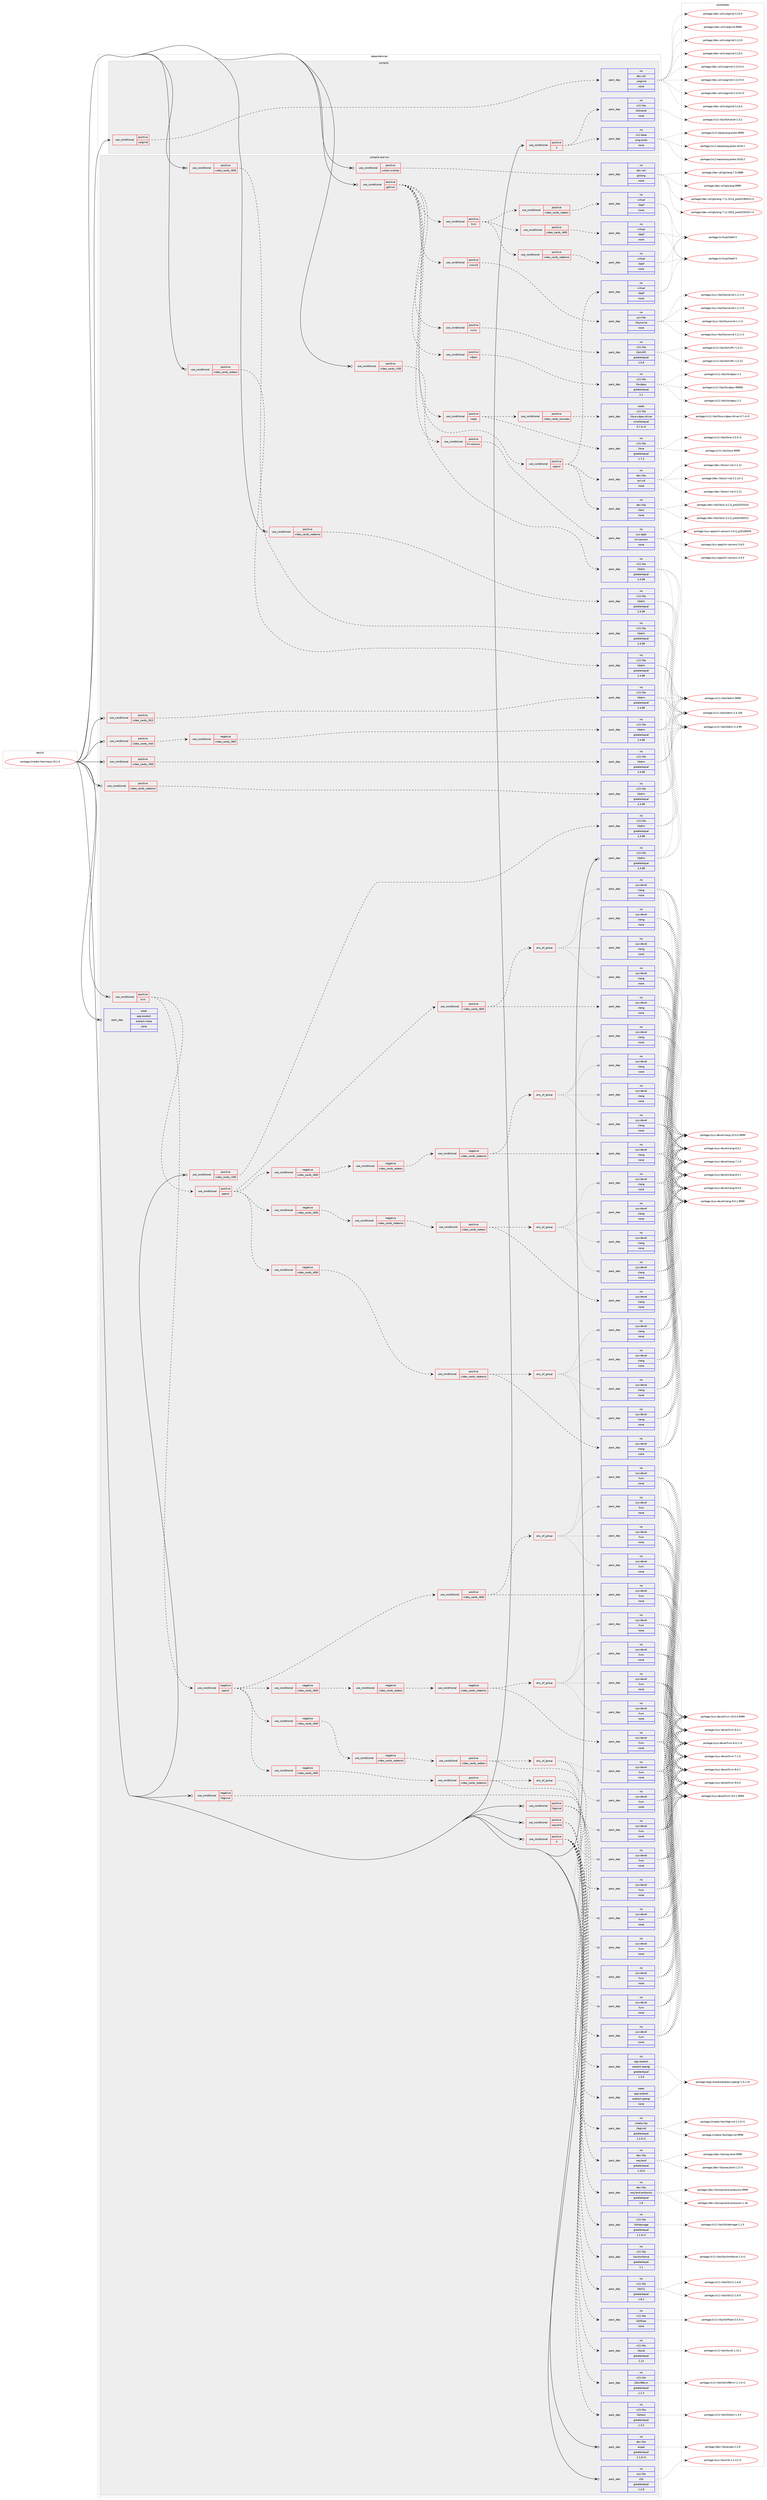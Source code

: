 digraph prolog {

# *************
# Graph options
# *************

newrank=true;
concentrate=true;
compound=true;
graph [rankdir=LR,fontname=Helvetica,fontsize=10,ranksep=1.5];#, ranksep=2.5, nodesep=0.2];
edge  [arrowhead=vee];
node  [fontname=Helvetica,fontsize=10];

# **********
# The ebuild
# **********

subgraph cluster_leftcol {
color=gray;
label=<<i>ebuild</i>>;
id [label="portage://media-libs/mesa-19.2.4", color=red, width=4, href="../media-libs/mesa-19.2.4.svg"];
}

# ****************
# The dependencies
# ****************

subgraph cluster_midcol {
color=gray;
label=<<i>dependencies</i>>;
subgraph cluster_compile {
fillcolor="#eeeeee";
style=filled;
label=<<i>compile</i>>;
subgraph cond80521 {
dependency322446 [label=<<TABLE BORDER="0" CELLBORDER="1" CELLSPACING="0" CELLPADDING="4"><TR><TD ROWSPAN="3" CELLPADDING="10">use_conditional</TD></TR><TR><TD>positive</TD></TR><TR><TD>X</TD></TR></TABLE>>, shape=none, color=red];
subgraph pack236648 {
dependency322447 [label=<<TABLE BORDER="0" CELLBORDER="1" CELLSPACING="0" CELLPADDING="4" WIDTH="220"><TR><TD ROWSPAN="6" CELLPADDING="30">pack_dep</TD></TR><TR><TD WIDTH="110">no</TD></TR><TR><TD>x11-libs</TD></TR><TR><TD>libXrandr</TD></TR><TR><TD>none</TD></TR><TR><TD></TD></TR></TABLE>>, shape=none, color=blue];
}
dependency322446:e -> dependency322447:w [weight=20,style="dashed",arrowhead="vee"];
subgraph pack236649 {
dependency322448 [label=<<TABLE BORDER="0" CELLBORDER="1" CELLSPACING="0" CELLPADDING="4" WIDTH="220"><TR><TD ROWSPAN="6" CELLPADDING="30">pack_dep</TD></TR><TR><TD WIDTH="110">no</TD></TR><TR><TD>x11-base</TD></TR><TR><TD>xorg-proto</TD></TR><TR><TD>none</TD></TR><TR><TD></TD></TR></TABLE>>, shape=none, color=blue];
}
dependency322446:e -> dependency322448:w [weight=20,style="dashed",arrowhead="vee"];
}
id:e -> dependency322446:w [weight=20,style="solid",arrowhead="vee"];
subgraph cond80522 {
dependency322449 [label=<<TABLE BORDER="0" CELLBORDER="1" CELLSPACING="0" CELLPADDING="4"><TR><TD ROWSPAN="3" CELLPADDING="10">use_conditional</TD></TR><TR><TD>positive</TD></TR><TR><TD>valgrind</TD></TR></TABLE>>, shape=none, color=red];
subgraph pack236650 {
dependency322450 [label=<<TABLE BORDER="0" CELLBORDER="1" CELLSPACING="0" CELLPADDING="4" WIDTH="220"><TR><TD ROWSPAN="6" CELLPADDING="30">pack_dep</TD></TR><TR><TD WIDTH="110">no</TD></TR><TR><TD>dev-util</TD></TR><TR><TD>valgrind</TD></TR><TR><TD>none</TD></TR><TR><TD></TD></TR></TABLE>>, shape=none, color=blue];
}
dependency322449:e -> dependency322450:w [weight=20,style="dashed",arrowhead="vee"];
}
id:e -> dependency322449:w [weight=20,style="solid",arrowhead="vee"];
}
subgraph cluster_compileandrun {
fillcolor="#eeeeee";
style=filled;
label=<<i>compile and run</i>>;
subgraph cond80523 {
dependency322451 [label=<<TABLE BORDER="0" CELLBORDER="1" CELLSPACING="0" CELLPADDING="4"><TR><TD ROWSPAN="3" CELLPADDING="10">use_conditional</TD></TR><TR><TD>negative</TD></TR><TR><TD>libglvnd</TD></TR></TABLE>>, shape=none, color=red];
subgraph pack236651 {
dependency322452 [label=<<TABLE BORDER="0" CELLBORDER="1" CELLSPACING="0" CELLPADDING="4" WIDTH="220"><TR><TD ROWSPAN="6" CELLPADDING="30">pack_dep</TD></TR><TR><TD WIDTH="110">no</TD></TR><TR><TD>app-eselect</TD></TR><TR><TD>eselect-opengl</TD></TR><TR><TD>greaterequal</TD></TR><TR><TD>1.3.0</TD></TR></TABLE>>, shape=none, color=blue];
}
dependency322451:e -> dependency322452:w [weight=20,style="dashed",arrowhead="vee"];
}
id:e -> dependency322451:w [weight=20,style="solid",arrowhead="odotvee"];
subgraph cond80524 {
dependency322453 [label=<<TABLE BORDER="0" CELLBORDER="1" CELLSPACING="0" CELLPADDING="4"><TR><TD ROWSPAN="3" CELLPADDING="10">use_conditional</TD></TR><TR><TD>positive</TD></TR><TR><TD>X</TD></TR></TABLE>>, shape=none, color=red];
subgraph pack236652 {
dependency322454 [label=<<TABLE BORDER="0" CELLBORDER="1" CELLSPACING="0" CELLPADDING="4" WIDTH="220"><TR><TD ROWSPAN="6" CELLPADDING="30">pack_dep</TD></TR><TR><TD WIDTH="110">no</TD></TR><TR><TD>x11-libs</TD></TR><TR><TD>libX11</TD></TR><TR><TD>greaterequal</TD></TR><TR><TD>1.6.2</TD></TR></TABLE>>, shape=none, color=blue];
}
dependency322453:e -> dependency322454:w [weight=20,style="dashed",arrowhead="vee"];
subgraph pack236653 {
dependency322455 [label=<<TABLE BORDER="0" CELLBORDER="1" CELLSPACING="0" CELLPADDING="4" WIDTH="220"><TR><TD ROWSPAN="6" CELLPADDING="30">pack_dep</TD></TR><TR><TD WIDTH="110">no</TD></TR><TR><TD>x11-libs</TD></TR><TR><TD>libxshmfence</TD></TR><TR><TD>greaterequal</TD></TR><TR><TD>1.1</TD></TR></TABLE>>, shape=none, color=blue];
}
dependency322453:e -> dependency322455:w [weight=20,style="dashed",arrowhead="vee"];
subgraph pack236654 {
dependency322456 [label=<<TABLE BORDER="0" CELLBORDER="1" CELLSPACING="0" CELLPADDING="4" WIDTH="220"><TR><TD ROWSPAN="6" CELLPADDING="30">pack_dep</TD></TR><TR><TD WIDTH="110">no</TD></TR><TR><TD>x11-libs</TD></TR><TR><TD>libXdamage</TD></TR><TR><TD>greaterequal</TD></TR><TR><TD>1.1.4-r1</TD></TR></TABLE>>, shape=none, color=blue];
}
dependency322453:e -> dependency322456:w [weight=20,style="dashed",arrowhead="vee"];
subgraph pack236655 {
dependency322457 [label=<<TABLE BORDER="0" CELLBORDER="1" CELLSPACING="0" CELLPADDING="4" WIDTH="220"><TR><TD ROWSPAN="6" CELLPADDING="30">pack_dep</TD></TR><TR><TD WIDTH="110">no</TD></TR><TR><TD>x11-libs</TD></TR><TR><TD>libXext</TD></TR><TR><TD>greaterequal</TD></TR><TR><TD>1.3.2</TD></TR></TABLE>>, shape=none, color=blue];
}
dependency322453:e -> dependency322457:w [weight=20,style="dashed",arrowhead="vee"];
subgraph pack236656 {
dependency322458 [label=<<TABLE BORDER="0" CELLBORDER="1" CELLSPACING="0" CELLPADDING="4" WIDTH="220"><TR><TD ROWSPAN="6" CELLPADDING="30">pack_dep</TD></TR><TR><TD WIDTH="110">no</TD></TR><TR><TD>x11-libs</TD></TR><TR><TD>libXxf86vm</TD></TR><TR><TD>greaterequal</TD></TR><TR><TD>1.1.3</TD></TR></TABLE>>, shape=none, color=blue];
}
dependency322453:e -> dependency322458:w [weight=20,style="dashed",arrowhead="vee"];
subgraph pack236657 {
dependency322459 [label=<<TABLE BORDER="0" CELLBORDER="1" CELLSPACING="0" CELLPADDING="4" WIDTH="220"><TR><TD ROWSPAN="6" CELLPADDING="30">pack_dep</TD></TR><TR><TD WIDTH="110">no</TD></TR><TR><TD>x11-libs</TD></TR><TR><TD>libxcb</TD></TR><TR><TD>greaterequal</TD></TR><TR><TD>1.13</TD></TR></TABLE>>, shape=none, color=blue];
}
dependency322453:e -> dependency322459:w [weight=20,style="dashed",arrowhead="vee"];
subgraph pack236658 {
dependency322460 [label=<<TABLE BORDER="0" CELLBORDER="1" CELLSPACING="0" CELLPADDING="4" WIDTH="220"><TR><TD ROWSPAN="6" CELLPADDING="30">pack_dep</TD></TR><TR><TD WIDTH="110">no</TD></TR><TR><TD>x11-libs</TD></TR><TR><TD>libXfixes</TD></TR><TR><TD>none</TD></TR><TR><TD></TD></TR></TABLE>>, shape=none, color=blue];
}
dependency322453:e -> dependency322460:w [weight=20,style="dashed",arrowhead="vee"];
}
id:e -> dependency322453:w [weight=20,style="solid",arrowhead="odotvee"];
subgraph cond80525 {
dependency322461 [label=<<TABLE BORDER="0" CELLBORDER="1" CELLSPACING="0" CELLPADDING="4"><TR><TD ROWSPAN="3" CELLPADDING="10">use_conditional</TD></TR><TR><TD>positive</TD></TR><TR><TD>gallium</TD></TR></TABLE>>, shape=none, color=red];
subgraph cond80526 {
dependency322462 [label=<<TABLE BORDER="0" CELLBORDER="1" CELLSPACING="0" CELLPADDING="4"><TR><TD ROWSPAN="3" CELLPADDING="10">use_conditional</TD></TR><TR><TD>positive</TD></TR><TR><TD>unwind</TD></TR></TABLE>>, shape=none, color=red];
subgraph pack236659 {
dependency322463 [label=<<TABLE BORDER="0" CELLBORDER="1" CELLSPACING="0" CELLPADDING="4" WIDTH="220"><TR><TD ROWSPAN="6" CELLPADDING="30">pack_dep</TD></TR><TR><TD WIDTH="110">no</TD></TR><TR><TD>sys-libs</TD></TR><TR><TD>libunwind</TD></TR><TR><TD>none</TD></TR><TR><TD></TD></TR></TABLE>>, shape=none, color=blue];
}
dependency322462:e -> dependency322463:w [weight=20,style="dashed",arrowhead="vee"];
}
dependency322461:e -> dependency322462:w [weight=20,style="dashed",arrowhead="vee"];
subgraph cond80527 {
dependency322464 [label=<<TABLE BORDER="0" CELLBORDER="1" CELLSPACING="0" CELLPADDING="4"><TR><TD ROWSPAN="3" CELLPADDING="10">use_conditional</TD></TR><TR><TD>positive</TD></TR><TR><TD>llvm</TD></TR></TABLE>>, shape=none, color=red];
subgraph cond80528 {
dependency322465 [label=<<TABLE BORDER="0" CELLBORDER="1" CELLSPACING="0" CELLPADDING="4"><TR><TD ROWSPAN="3" CELLPADDING="10">use_conditional</TD></TR><TR><TD>positive</TD></TR><TR><TD>video_cards_radeonsi</TD></TR></TABLE>>, shape=none, color=red];
subgraph pack236660 {
dependency322466 [label=<<TABLE BORDER="0" CELLBORDER="1" CELLSPACING="0" CELLPADDING="4" WIDTH="220"><TR><TD ROWSPAN="6" CELLPADDING="30">pack_dep</TD></TR><TR><TD WIDTH="110">no</TD></TR><TR><TD>virtual</TD></TR><TR><TD>libelf</TD></TR><TR><TD>none</TD></TR><TR><TD></TD></TR></TABLE>>, shape=none, color=blue];
}
dependency322465:e -> dependency322466:w [weight=20,style="dashed",arrowhead="vee"];
}
dependency322464:e -> dependency322465:w [weight=20,style="dashed",arrowhead="vee"];
subgraph cond80529 {
dependency322467 [label=<<TABLE BORDER="0" CELLBORDER="1" CELLSPACING="0" CELLPADDING="4"><TR><TD ROWSPAN="3" CELLPADDING="10">use_conditional</TD></TR><TR><TD>positive</TD></TR><TR><TD>video_cards_r600</TD></TR></TABLE>>, shape=none, color=red];
subgraph pack236661 {
dependency322468 [label=<<TABLE BORDER="0" CELLBORDER="1" CELLSPACING="0" CELLPADDING="4" WIDTH="220"><TR><TD ROWSPAN="6" CELLPADDING="30">pack_dep</TD></TR><TR><TD WIDTH="110">no</TD></TR><TR><TD>virtual</TD></TR><TR><TD>libelf</TD></TR><TR><TD>none</TD></TR><TR><TD></TD></TR></TABLE>>, shape=none, color=blue];
}
dependency322467:e -> dependency322468:w [weight=20,style="dashed",arrowhead="vee"];
}
dependency322464:e -> dependency322467:w [weight=20,style="dashed",arrowhead="vee"];
subgraph cond80530 {
dependency322469 [label=<<TABLE BORDER="0" CELLBORDER="1" CELLSPACING="0" CELLPADDING="4"><TR><TD ROWSPAN="3" CELLPADDING="10">use_conditional</TD></TR><TR><TD>positive</TD></TR><TR><TD>video_cards_radeon</TD></TR></TABLE>>, shape=none, color=red];
subgraph pack236662 {
dependency322470 [label=<<TABLE BORDER="0" CELLBORDER="1" CELLSPACING="0" CELLPADDING="4" WIDTH="220"><TR><TD ROWSPAN="6" CELLPADDING="30">pack_dep</TD></TR><TR><TD WIDTH="110">no</TD></TR><TR><TD>virtual</TD></TR><TR><TD>libelf</TD></TR><TR><TD>none</TD></TR><TR><TD></TD></TR></TABLE>>, shape=none, color=blue];
}
dependency322469:e -> dependency322470:w [weight=20,style="dashed",arrowhead="vee"];
}
dependency322464:e -> dependency322469:w [weight=20,style="dashed",arrowhead="vee"];
}
dependency322461:e -> dependency322464:w [weight=20,style="dashed",arrowhead="vee"];
subgraph cond80531 {
dependency322471 [label=<<TABLE BORDER="0" CELLBORDER="1" CELLSPACING="0" CELLPADDING="4"><TR><TD ROWSPAN="3" CELLPADDING="10">use_conditional</TD></TR><TR><TD>positive</TD></TR><TR><TD>lm-sensors</TD></TR></TABLE>>, shape=none, color=red];
subgraph pack236663 {
dependency322472 [label=<<TABLE BORDER="0" CELLBORDER="1" CELLSPACING="0" CELLPADDING="4" WIDTH="220"><TR><TD ROWSPAN="6" CELLPADDING="30">pack_dep</TD></TR><TR><TD WIDTH="110">no</TD></TR><TR><TD>sys-apps</TD></TR><TR><TD>lm-sensors</TD></TR><TR><TD>none</TD></TR><TR><TD></TD></TR></TABLE>>, shape=none, color=blue];
}
dependency322471:e -> dependency322472:w [weight=20,style="dashed",arrowhead="vee"];
}
dependency322461:e -> dependency322471:w [weight=20,style="dashed",arrowhead="vee"];
subgraph cond80532 {
dependency322473 [label=<<TABLE BORDER="0" CELLBORDER="1" CELLSPACING="0" CELLPADDING="4"><TR><TD ROWSPAN="3" CELLPADDING="10">use_conditional</TD></TR><TR><TD>positive</TD></TR><TR><TD>opencl</TD></TR></TABLE>>, shape=none, color=red];
subgraph pack236664 {
dependency322474 [label=<<TABLE BORDER="0" CELLBORDER="1" CELLSPACING="0" CELLPADDING="4" WIDTH="220"><TR><TD ROWSPAN="6" CELLPADDING="30">pack_dep</TD></TR><TR><TD WIDTH="110">no</TD></TR><TR><TD>dev-libs</TD></TR><TR><TD>ocl-icd</TD></TR><TR><TD>none</TD></TR><TR><TD></TD></TR></TABLE>>, shape=none, color=blue];
}
dependency322473:e -> dependency322474:w [weight=20,style="dashed",arrowhead="vee"];
subgraph pack236665 {
dependency322475 [label=<<TABLE BORDER="0" CELLBORDER="1" CELLSPACING="0" CELLPADDING="4" WIDTH="220"><TR><TD ROWSPAN="6" CELLPADDING="30">pack_dep</TD></TR><TR><TD WIDTH="110">no</TD></TR><TR><TD>dev-libs</TD></TR><TR><TD>libclc</TD></TR><TR><TD>none</TD></TR><TR><TD></TD></TR></TABLE>>, shape=none, color=blue];
}
dependency322473:e -> dependency322475:w [weight=20,style="dashed",arrowhead="vee"];
subgraph pack236666 {
dependency322476 [label=<<TABLE BORDER="0" CELLBORDER="1" CELLSPACING="0" CELLPADDING="4" WIDTH="220"><TR><TD ROWSPAN="6" CELLPADDING="30">pack_dep</TD></TR><TR><TD WIDTH="110">no</TD></TR><TR><TD>virtual</TD></TR><TR><TD>libelf</TD></TR><TR><TD>none</TD></TR><TR><TD></TD></TR></TABLE>>, shape=none, color=blue];
}
dependency322473:e -> dependency322476:w [weight=20,style="dashed",arrowhead="vee"];
}
dependency322461:e -> dependency322473:w [weight=20,style="dashed",arrowhead="vee"];
subgraph cond80533 {
dependency322477 [label=<<TABLE BORDER="0" CELLBORDER="1" CELLSPACING="0" CELLPADDING="4"><TR><TD ROWSPAN="3" CELLPADDING="10">use_conditional</TD></TR><TR><TD>positive</TD></TR><TR><TD>vaapi</TD></TR></TABLE>>, shape=none, color=red];
subgraph pack236667 {
dependency322478 [label=<<TABLE BORDER="0" CELLBORDER="1" CELLSPACING="0" CELLPADDING="4" WIDTH="220"><TR><TD ROWSPAN="6" CELLPADDING="30">pack_dep</TD></TR><TR><TD WIDTH="110">no</TD></TR><TR><TD>x11-libs</TD></TR><TR><TD>libva</TD></TR><TR><TD>greaterequal</TD></TR><TR><TD>1.7.3</TD></TR></TABLE>>, shape=none, color=blue];
}
dependency322477:e -> dependency322478:w [weight=20,style="dashed",arrowhead="vee"];
subgraph cond80534 {
dependency322479 [label=<<TABLE BORDER="0" CELLBORDER="1" CELLSPACING="0" CELLPADDING="4"><TR><TD ROWSPAN="3" CELLPADDING="10">use_conditional</TD></TR><TR><TD>positive</TD></TR><TR><TD>video_cards_nouveau</TD></TR></TABLE>>, shape=none, color=red];
subgraph pack236668 {
dependency322480 [label=<<TABLE BORDER="0" CELLBORDER="1" CELLSPACING="0" CELLPADDING="4" WIDTH="220"><TR><TD ROWSPAN="6" CELLPADDING="30">pack_dep</TD></TR><TR><TD WIDTH="110">weak</TD></TR><TR><TD>x11-libs</TD></TR><TR><TD>libva-vdpau-driver</TD></TR><TR><TD>smallerequal</TD></TR><TR><TD>0.7.4-r3</TD></TR></TABLE>>, shape=none, color=blue];
}
dependency322479:e -> dependency322480:w [weight=20,style="dashed",arrowhead="vee"];
}
dependency322477:e -> dependency322479:w [weight=20,style="dashed",arrowhead="vee"];
}
dependency322461:e -> dependency322477:w [weight=20,style="dashed",arrowhead="vee"];
subgraph cond80535 {
dependency322481 [label=<<TABLE BORDER="0" CELLBORDER="1" CELLSPACING="0" CELLPADDING="4"><TR><TD ROWSPAN="3" CELLPADDING="10">use_conditional</TD></TR><TR><TD>positive</TD></TR><TR><TD>vdpau</TD></TR></TABLE>>, shape=none, color=red];
subgraph pack236669 {
dependency322482 [label=<<TABLE BORDER="0" CELLBORDER="1" CELLSPACING="0" CELLPADDING="4" WIDTH="220"><TR><TD ROWSPAN="6" CELLPADDING="30">pack_dep</TD></TR><TR><TD WIDTH="110">no</TD></TR><TR><TD>x11-libs</TD></TR><TR><TD>libvdpau</TD></TR><TR><TD>greaterequal</TD></TR><TR><TD>1.1</TD></TR></TABLE>>, shape=none, color=blue];
}
dependency322481:e -> dependency322482:w [weight=20,style="dashed",arrowhead="vee"];
}
dependency322461:e -> dependency322481:w [weight=20,style="dashed",arrowhead="vee"];
subgraph cond80536 {
dependency322483 [label=<<TABLE BORDER="0" CELLBORDER="1" CELLSPACING="0" CELLPADDING="4"><TR><TD ROWSPAN="3" CELLPADDING="10">use_conditional</TD></TR><TR><TD>positive</TD></TR><TR><TD>xvmc</TD></TR></TABLE>>, shape=none, color=red];
subgraph pack236670 {
dependency322484 [label=<<TABLE BORDER="0" CELLBORDER="1" CELLSPACING="0" CELLPADDING="4" WIDTH="220"><TR><TD ROWSPAN="6" CELLPADDING="30">pack_dep</TD></TR><TR><TD WIDTH="110">no</TD></TR><TR><TD>x11-libs</TD></TR><TR><TD>libXvMC</TD></TR><TR><TD>greaterequal</TD></TR><TR><TD>1.0.8</TD></TR></TABLE>>, shape=none, color=blue];
}
dependency322483:e -> dependency322484:w [weight=20,style="dashed",arrowhead="vee"];
}
dependency322461:e -> dependency322483:w [weight=20,style="dashed",arrowhead="vee"];
}
id:e -> dependency322461:w [weight=20,style="solid",arrowhead="odotvee"];
subgraph cond80537 {
dependency322485 [label=<<TABLE BORDER="0" CELLBORDER="1" CELLSPACING="0" CELLPADDING="4"><TR><TD ROWSPAN="3" CELLPADDING="10">use_conditional</TD></TR><TR><TD>positive</TD></TR><TR><TD>libglvnd</TD></TR></TABLE>>, shape=none, color=red];
subgraph pack236671 {
dependency322486 [label=<<TABLE BORDER="0" CELLBORDER="1" CELLSPACING="0" CELLPADDING="4" WIDTH="220"><TR><TD ROWSPAN="6" CELLPADDING="30">pack_dep</TD></TR><TR><TD WIDTH="110">no</TD></TR><TR><TD>media-libs</TD></TR><TR><TD>libglvnd</TD></TR><TR><TD>greaterequal</TD></TR><TR><TD>1.2.0-r1</TD></TR></TABLE>>, shape=none, color=blue];
}
dependency322485:e -> dependency322486:w [weight=20,style="dashed",arrowhead="vee"];
subgraph pack236672 {
dependency322487 [label=<<TABLE BORDER="0" CELLBORDER="1" CELLSPACING="0" CELLPADDING="4" WIDTH="220"><TR><TD ROWSPAN="6" CELLPADDING="30">pack_dep</TD></TR><TR><TD WIDTH="110">weak</TD></TR><TR><TD>app-eselect</TD></TR><TR><TD>eselect-opengl</TD></TR><TR><TD>none</TD></TR><TR><TD></TD></TR></TABLE>>, shape=none, color=blue];
}
dependency322485:e -> dependency322487:w [weight=20,style="dashed",arrowhead="vee"];
}
id:e -> dependency322485:w [weight=20,style="solid",arrowhead="odotvee"];
subgraph cond80538 {
dependency322488 [label=<<TABLE BORDER="0" CELLBORDER="1" CELLSPACING="0" CELLPADDING="4"><TR><TD ROWSPAN="3" CELLPADDING="10">use_conditional</TD></TR><TR><TD>positive</TD></TR><TR><TD>llvm</TD></TR></TABLE>>, shape=none, color=red];
subgraph cond80539 {
dependency322489 [label=<<TABLE BORDER="0" CELLBORDER="1" CELLSPACING="0" CELLPADDING="4"><TR><TD ROWSPAN="3" CELLPADDING="10">use_conditional</TD></TR><TR><TD>positive</TD></TR><TR><TD>opencl</TD></TR></TABLE>>, shape=none, color=red];
subgraph cond80540 {
dependency322490 [label=<<TABLE BORDER="0" CELLBORDER="1" CELLSPACING="0" CELLPADDING="4"><TR><TD ROWSPAN="3" CELLPADDING="10">use_conditional</TD></TR><TR><TD>positive</TD></TR><TR><TD>video_cards_r600</TD></TR></TABLE>>, shape=none, color=red];
subgraph any5144 {
dependency322491 [label=<<TABLE BORDER="0" CELLBORDER="1" CELLSPACING="0" CELLPADDING="4"><TR><TD CELLPADDING="10">any_of_group</TD></TR></TABLE>>, shape=none, color=red];subgraph pack236673 {
dependency322492 [label=<<TABLE BORDER="0" CELLBORDER="1" CELLSPACING="0" CELLPADDING="4" WIDTH="220"><TR><TD ROWSPAN="6" CELLPADDING="30">pack_dep</TD></TR><TR><TD WIDTH="110">no</TD></TR><TR><TD>sys-devel</TD></TR><TR><TD>clang</TD></TR><TR><TD>none</TD></TR><TR><TD></TD></TR></TABLE>>, shape=none, color=blue];
}
dependency322491:e -> dependency322492:w [weight=20,style="dotted",arrowhead="oinv"];
subgraph pack236674 {
dependency322493 [label=<<TABLE BORDER="0" CELLBORDER="1" CELLSPACING="0" CELLPADDING="4" WIDTH="220"><TR><TD ROWSPAN="6" CELLPADDING="30">pack_dep</TD></TR><TR><TD WIDTH="110">no</TD></TR><TR><TD>sys-devel</TD></TR><TR><TD>clang</TD></TR><TR><TD>none</TD></TR><TR><TD></TD></TR></TABLE>>, shape=none, color=blue];
}
dependency322491:e -> dependency322493:w [weight=20,style="dotted",arrowhead="oinv"];
subgraph pack236675 {
dependency322494 [label=<<TABLE BORDER="0" CELLBORDER="1" CELLSPACING="0" CELLPADDING="4" WIDTH="220"><TR><TD ROWSPAN="6" CELLPADDING="30">pack_dep</TD></TR><TR><TD WIDTH="110">no</TD></TR><TR><TD>sys-devel</TD></TR><TR><TD>clang</TD></TR><TR><TD>none</TD></TR><TR><TD></TD></TR></TABLE>>, shape=none, color=blue];
}
dependency322491:e -> dependency322494:w [weight=20,style="dotted",arrowhead="oinv"];
subgraph pack236676 {
dependency322495 [label=<<TABLE BORDER="0" CELLBORDER="1" CELLSPACING="0" CELLPADDING="4" WIDTH="220"><TR><TD ROWSPAN="6" CELLPADDING="30">pack_dep</TD></TR><TR><TD WIDTH="110">no</TD></TR><TR><TD>sys-devel</TD></TR><TR><TD>clang</TD></TR><TR><TD>none</TD></TR><TR><TD></TD></TR></TABLE>>, shape=none, color=blue];
}
dependency322491:e -> dependency322495:w [weight=20,style="dotted",arrowhead="oinv"];
}
dependency322490:e -> dependency322491:w [weight=20,style="dashed",arrowhead="vee"];
subgraph pack236677 {
dependency322496 [label=<<TABLE BORDER="0" CELLBORDER="1" CELLSPACING="0" CELLPADDING="4" WIDTH="220"><TR><TD ROWSPAN="6" CELLPADDING="30">pack_dep</TD></TR><TR><TD WIDTH="110">no</TD></TR><TR><TD>sys-devel</TD></TR><TR><TD>clang</TD></TR><TR><TD>none</TD></TR><TR><TD></TD></TR></TABLE>>, shape=none, color=blue];
}
dependency322490:e -> dependency322496:w [weight=20,style="dashed",arrowhead="vee"];
}
dependency322489:e -> dependency322490:w [weight=20,style="dashed",arrowhead="vee"];
subgraph cond80541 {
dependency322497 [label=<<TABLE BORDER="0" CELLBORDER="1" CELLSPACING="0" CELLPADDING="4"><TR><TD ROWSPAN="3" CELLPADDING="10">use_conditional</TD></TR><TR><TD>negative</TD></TR><TR><TD>video_cards_r600</TD></TR></TABLE>>, shape=none, color=red];
subgraph cond80542 {
dependency322498 [label=<<TABLE BORDER="0" CELLBORDER="1" CELLSPACING="0" CELLPADDING="4"><TR><TD ROWSPAN="3" CELLPADDING="10">use_conditional</TD></TR><TR><TD>positive</TD></TR><TR><TD>video_cards_radeonsi</TD></TR></TABLE>>, shape=none, color=red];
subgraph any5145 {
dependency322499 [label=<<TABLE BORDER="0" CELLBORDER="1" CELLSPACING="0" CELLPADDING="4"><TR><TD CELLPADDING="10">any_of_group</TD></TR></TABLE>>, shape=none, color=red];subgraph pack236678 {
dependency322500 [label=<<TABLE BORDER="0" CELLBORDER="1" CELLSPACING="0" CELLPADDING="4" WIDTH="220"><TR><TD ROWSPAN="6" CELLPADDING="30">pack_dep</TD></TR><TR><TD WIDTH="110">no</TD></TR><TR><TD>sys-devel</TD></TR><TR><TD>clang</TD></TR><TR><TD>none</TD></TR><TR><TD></TD></TR></TABLE>>, shape=none, color=blue];
}
dependency322499:e -> dependency322500:w [weight=20,style="dotted",arrowhead="oinv"];
subgraph pack236679 {
dependency322501 [label=<<TABLE BORDER="0" CELLBORDER="1" CELLSPACING="0" CELLPADDING="4" WIDTH="220"><TR><TD ROWSPAN="6" CELLPADDING="30">pack_dep</TD></TR><TR><TD WIDTH="110">no</TD></TR><TR><TD>sys-devel</TD></TR><TR><TD>clang</TD></TR><TR><TD>none</TD></TR><TR><TD></TD></TR></TABLE>>, shape=none, color=blue];
}
dependency322499:e -> dependency322501:w [weight=20,style="dotted",arrowhead="oinv"];
subgraph pack236680 {
dependency322502 [label=<<TABLE BORDER="0" CELLBORDER="1" CELLSPACING="0" CELLPADDING="4" WIDTH="220"><TR><TD ROWSPAN="6" CELLPADDING="30">pack_dep</TD></TR><TR><TD WIDTH="110">no</TD></TR><TR><TD>sys-devel</TD></TR><TR><TD>clang</TD></TR><TR><TD>none</TD></TR><TR><TD></TD></TR></TABLE>>, shape=none, color=blue];
}
dependency322499:e -> dependency322502:w [weight=20,style="dotted",arrowhead="oinv"];
subgraph pack236681 {
dependency322503 [label=<<TABLE BORDER="0" CELLBORDER="1" CELLSPACING="0" CELLPADDING="4" WIDTH="220"><TR><TD ROWSPAN="6" CELLPADDING="30">pack_dep</TD></TR><TR><TD WIDTH="110">no</TD></TR><TR><TD>sys-devel</TD></TR><TR><TD>clang</TD></TR><TR><TD>none</TD></TR><TR><TD></TD></TR></TABLE>>, shape=none, color=blue];
}
dependency322499:e -> dependency322503:w [weight=20,style="dotted",arrowhead="oinv"];
}
dependency322498:e -> dependency322499:w [weight=20,style="dashed",arrowhead="vee"];
subgraph pack236682 {
dependency322504 [label=<<TABLE BORDER="0" CELLBORDER="1" CELLSPACING="0" CELLPADDING="4" WIDTH="220"><TR><TD ROWSPAN="6" CELLPADDING="30">pack_dep</TD></TR><TR><TD WIDTH="110">no</TD></TR><TR><TD>sys-devel</TD></TR><TR><TD>clang</TD></TR><TR><TD>none</TD></TR><TR><TD></TD></TR></TABLE>>, shape=none, color=blue];
}
dependency322498:e -> dependency322504:w [weight=20,style="dashed",arrowhead="vee"];
}
dependency322497:e -> dependency322498:w [weight=20,style="dashed",arrowhead="vee"];
}
dependency322489:e -> dependency322497:w [weight=20,style="dashed",arrowhead="vee"];
subgraph cond80543 {
dependency322505 [label=<<TABLE BORDER="0" CELLBORDER="1" CELLSPACING="0" CELLPADDING="4"><TR><TD ROWSPAN="3" CELLPADDING="10">use_conditional</TD></TR><TR><TD>negative</TD></TR><TR><TD>video_cards_r600</TD></TR></TABLE>>, shape=none, color=red];
subgraph cond80544 {
dependency322506 [label=<<TABLE BORDER="0" CELLBORDER="1" CELLSPACING="0" CELLPADDING="4"><TR><TD ROWSPAN="3" CELLPADDING="10">use_conditional</TD></TR><TR><TD>negative</TD></TR><TR><TD>video_cards_radeonsi</TD></TR></TABLE>>, shape=none, color=red];
subgraph cond80545 {
dependency322507 [label=<<TABLE BORDER="0" CELLBORDER="1" CELLSPACING="0" CELLPADDING="4"><TR><TD ROWSPAN="3" CELLPADDING="10">use_conditional</TD></TR><TR><TD>positive</TD></TR><TR><TD>video_cards_radeon</TD></TR></TABLE>>, shape=none, color=red];
subgraph any5146 {
dependency322508 [label=<<TABLE BORDER="0" CELLBORDER="1" CELLSPACING="0" CELLPADDING="4"><TR><TD CELLPADDING="10">any_of_group</TD></TR></TABLE>>, shape=none, color=red];subgraph pack236683 {
dependency322509 [label=<<TABLE BORDER="0" CELLBORDER="1" CELLSPACING="0" CELLPADDING="4" WIDTH="220"><TR><TD ROWSPAN="6" CELLPADDING="30">pack_dep</TD></TR><TR><TD WIDTH="110">no</TD></TR><TR><TD>sys-devel</TD></TR><TR><TD>clang</TD></TR><TR><TD>none</TD></TR><TR><TD></TD></TR></TABLE>>, shape=none, color=blue];
}
dependency322508:e -> dependency322509:w [weight=20,style="dotted",arrowhead="oinv"];
subgraph pack236684 {
dependency322510 [label=<<TABLE BORDER="0" CELLBORDER="1" CELLSPACING="0" CELLPADDING="4" WIDTH="220"><TR><TD ROWSPAN="6" CELLPADDING="30">pack_dep</TD></TR><TR><TD WIDTH="110">no</TD></TR><TR><TD>sys-devel</TD></TR><TR><TD>clang</TD></TR><TR><TD>none</TD></TR><TR><TD></TD></TR></TABLE>>, shape=none, color=blue];
}
dependency322508:e -> dependency322510:w [weight=20,style="dotted",arrowhead="oinv"];
subgraph pack236685 {
dependency322511 [label=<<TABLE BORDER="0" CELLBORDER="1" CELLSPACING="0" CELLPADDING="4" WIDTH="220"><TR><TD ROWSPAN="6" CELLPADDING="30">pack_dep</TD></TR><TR><TD WIDTH="110">no</TD></TR><TR><TD>sys-devel</TD></TR><TR><TD>clang</TD></TR><TR><TD>none</TD></TR><TR><TD></TD></TR></TABLE>>, shape=none, color=blue];
}
dependency322508:e -> dependency322511:w [weight=20,style="dotted",arrowhead="oinv"];
subgraph pack236686 {
dependency322512 [label=<<TABLE BORDER="0" CELLBORDER="1" CELLSPACING="0" CELLPADDING="4" WIDTH="220"><TR><TD ROWSPAN="6" CELLPADDING="30">pack_dep</TD></TR><TR><TD WIDTH="110">no</TD></TR><TR><TD>sys-devel</TD></TR><TR><TD>clang</TD></TR><TR><TD>none</TD></TR><TR><TD></TD></TR></TABLE>>, shape=none, color=blue];
}
dependency322508:e -> dependency322512:w [weight=20,style="dotted",arrowhead="oinv"];
}
dependency322507:e -> dependency322508:w [weight=20,style="dashed",arrowhead="vee"];
subgraph pack236687 {
dependency322513 [label=<<TABLE BORDER="0" CELLBORDER="1" CELLSPACING="0" CELLPADDING="4" WIDTH="220"><TR><TD ROWSPAN="6" CELLPADDING="30">pack_dep</TD></TR><TR><TD WIDTH="110">no</TD></TR><TR><TD>sys-devel</TD></TR><TR><TD>clang</TD></TR><TR><TD>none</TD></TR><TR><TD></TD></TR></TABLE>>, shape=none, color=blue];
}
dependency322507:e -> dependency322513:w [weight=20,style="dashed",arrowhead="vee"];
}
dependency322506:e -> dependency322507:w [weight=20,style="dashed",arrowhead="vee"];
}
dependency322505:e -> dependency322506:w [weight=20,style="dashed",arrowhead="vee"];
}
dependency322489:e -> dependency322505:w [weight=20,style="dashed",arrowhead="vee"];
subgraph cond80546 {
dependency322514 [label=<<TABLE BORDER="0" CELLBORDER="1" CELLSPACING="0" CELLPADDING="4"><TR><TD ROWSPAN="3" CELLPADDING="10">use_conditional</TD></TR><TR><TD>negative</TD></TR><TR><TD>video_cards_r600</TD></TR></TABLE>>, shape=none, color=red];
subgraph cond80547 {
dependency322515 [label=<<TABLE BORDER="0" CELLBORDER="1" CELLSPACING="0" CELLPADDING="4"><TR><TD ROWSPAN="3" CELLPADDING="10">use_conditional</TD></TR><TR><TD>negative</TD></TR><TR><TD>video_cards_radeon</TD></TR></TABLE>>, shape=none, color=red];
subgraph cond80548 {
dependency322516 [label=<<TABLE BORDER="0" CELLBORDER="1" CELLSPACING="0" CELLPADDING="4"><TR><TD ROWSPAN="3" CELLPADDING="10">use_conditional</TD></TR><TR><TD>negative</TD></TR><TR><TD>video_cards_radeonsi</TD></TR></TABLE>>, shape=none, color=red];
subgraph any5147 {
dependency322517 [label=<<TABLE BORDER="0" CELLBORDER="1" CELLSPACING="0" CELLPADDING="4"><TR><TD CELLPADDING="10">any_of_group</TD></TR></TABLE>>, shape=none, color=red];subgraph pack236688 {
dependency322518 [label=<<TABLE BORDER="0" CELLBORDER="1" CELLSPACING="0" CELLPADDING="4" WIDTH="220"><TR><TD ROWSPAN="6" CELLPADDING="30">pack_dep</TD></TR><TR><TD WIDTH="110">no</TD></TR><TR><TD>sys-devel</TD></TR><TR><TD>clang</TD></TR><TR><TD>none</TD></TR><TR><TD></TD></TR></TABLE>>, shape=none, color=blue];
}
dependency322517:e -> dependency322518:w [weight=20,style="dotted",arrowhead="oinv"];
subgraph pack236689 {
dependency322519 [label=<<TABLE BORDER="0" CELLBORDER="1" CELLSPACING="0" CELLPADDING="4" WIDTH="220"><TR><TD ROWSPAN="6" CELLPADDING="30">pack_dep</TD></TR><TR><TD WIDTH="110">no</TD></TR><TR><TD>sys-devel</TD></TR><TR><TD>clang</TD></TR><TR><TD>none</TD></TR><TR><TD></TD></TR></TABLE>>, shape=none, color=blue];
}
dependency322517:e -> dependency322519:w [weight=20,style="dotted",arrowhead="oinv"];
subgraph pack236690 {
dependency322520 [label=<<TABLE BORDER="0" CELLBORDER="1" CELLSPACING="0" CELLPADDING="4" WIDTH="220"><TR><TD ROWSPAN="6" CELLPADDING="30">pack_dep</TD></TR><TR><TD WIDTH="110">no</TD></TR><TR><TD>sys-devel</TD></TR><TR><TD>clang</TD></TR><TR><TD>none</TD></TR><TR><TD></TD></TR></TABLE>>, shape=none, color=blue];
}
dependency322517:e -> dependency322520:w [weight=20,style="dotted",arrowhead="oinv"];
subgraph pack236691 {
dependency322521 [label=<<TABLE BORDER="0" CELLBORDER="1" CELLSPACING="0" CELLPADDING="4" WIDTH="220"><TR><TD ROWSPAN="6" CELLPADDING="30">pack_dep</TD></TR><TR><TD WIDTH="110">no</TD></TR><TR><TD>sys-devel</TD></TR><TR><TD>clang</TD></TR><TR><TD>none</TD></TR><TR><TD></TD></TR></TABLE>>, shape=none, color=blue];
}
dependency322517:e -> dependency322521:w [weight=20,style="dotted",arrowhead="oinv"];
}
dependency322516:e -> dependency322517:w [weight=20,style="dashed",arrowhead="vee"];
subgraph pack236692 {
dependency322522 [label=<<TABLE BORDER="0" CELLBORDER="1" CELLSPACING="0" CELLPADDING="4" WIDTH="220"><TR><TD ROWSPAN="6" CELLPADDING="30">pack_dep</TD></TR><TR><TD WIDTH="110">no</TD></TR><TR><TD>sys-devel</TD></TR><TR><TD>clang</TD></TR><TR><TD>none</TD></TR><TR><TD></TD></TR></TABLE>>, shape=none, color=blue];
}
dependency322516:e -> dependency322522:w [weight=20,style="dashed",arrowhead="vee"];
}
dependency322515:e -> dependency322516:w [weight=20,style="dashed",arrowhead="vee"];
}
dependency322514:e -> dependency322515:w [weight=20,style="dashed",arrowhead="vee"];
}
dependency322489:e -> dependency322514:w [weight=20,style="dashed",arrowhead="vee"];
}
dependency322488:e -> dependency322489:w [weight=20,style="dashed",arrowhead="vee"];
subgraph cond80549 {
dependency322523 [label=<<TABLE BORDER="0" CELLBORDER="1" CELLSPACING="0" CELLPADDING="4"><TR><TD ROWSPAN="3" CELLPADDING="10">use_conditional</TD></TR><TR><TD>negative</TD></TR><TR><TD>opencl</TD></TR></TABLE>>, shape=none, color=red];
subgraph cond80550 {
dependency322524 [label=<<TABLE BORDER="0" CELLBORDER="1" CELLSPACING="0" CELLPADDING="4"><TR><TD ROWSPAN="3" CELLPADDING="10">use_conditional</TD></TR><TR><TD>positive</TD></TR><TR><TD>video_cards_r600</TD></TR></TABLE>>, shape=none, color=red];
subgraph any5148 {
dependency322525 [label=<<TABLE BORDER="0" CELLBORDER="1" CELLSPACING="0" CELLPADDING="4"><TR><TD CELLPADDING="10">any_of_group</TD></TR></TABLE>>, shape=none, color=red];subgraph pack236693 {
dependency322526 [label=<<TABLE BORDER="0" CELLBORDER="1" CELLSPACING="0" CELLPADDING="4" WIDTH="220"><TR><TD ROWSPAN="6" CELLPADDING="30">pack_dep</TD></TR><TR><TD WIDTH="110">no</TD></TR><TR><TD>sys-devel</TD></TR><TR><TD>llvm</TD></TR><TR><TD>none</TD></TR><TR><TD></TD></TR></TABLE>>, shape=none, color=blue];
}
dependency322525:e -> dependency322526:w [weight=20,style="dotted",arrowhead="oinv"];
subgraph pack236694 {
dependency322527 [label=<<TABLE BORDER="0" CELLBORDER="1" CELLSPACING="0" CELLPADDING="4" WIDTH="220"><TR><TD ROWSPAN="6" CELLPADDING="30">pack_dep</TD></TR><TR><TD WIDTH="110">no</TD></TR><TR><TD>sys-devel</TD></TR><TR><TD>llvm</TD></TR><TR><TD>none</TD></TR><TR><TD></TD></TR></TABLE>>, shape=none, color=blue];
}
dependency322525:e -> dependency322527:w [weight=20,style="dotted",arrowhead="oinv"];
subgraph pack236695 {
dependency322528 [label=<<TABLE BORDER="0" CELLBORDER="1" CELLSPACING="0" CELLPADDING="4" WIDTH="220"><TR><TD ROWSPAN="6" CELLPADDING="30">pack_dep</TD></TR><TR><TD WIDTH="110">no</TD></TR><TR><TD>sys-devel</TD></TR><TR><TD>llvm</TD></TR><TR><TD>none</TD></TR><TR><TD></TD></TR></TABLE>>, shape=none, color=blue];
}
dependency322525:e -> dependency322528:w [weight=20,style="dotted",arrowhead="oinv"];
subgraph pack236696 {
dependency322529 [label=<<TABLE BORDER="0" CELLBORDER="1" CELLSPACING="0" CELLPADDING="4" WIDTH="220"><TR><TD ROWSPAN="6" CELLPADDING="30">pack_dep</TD></TR><TR><TD WIDTH="110">no</TD></TR><TR><TD>sys-devel</TD></TR><TR><TD>llvm</TD></TR><TR><TD>none</TD></TR><TR><TD></TD></TR></TABLE>>, shape=none, color=blue];
}
dependency322525:e -> dependency322529:w [weight=20,style="dotted",arrowhead="oinv"];
}
dependency322524:e -> dependency322525:w [weight=20,style="dashed",arrowhead="vee"];
subgraph pack236697 {
dependency322530 [label=<<TABLE BORDER="0" CELLBORDER="1" CELLSPACING="0" CELLPADDING="4" WIDTH="220"><TR><TD ROWSPAN="6" CELLPADDING="30">pack_dep</TD></TR><TR><TD WIDTH="110">no</TD></TR><TR><TD>sys-devel</TD></TR><TR><TD>llvm</TD></TR><TR><TD>none</TD></TR><TR><TD></TD></TR></TABLE>>, shape=none, color=blue];
}
dependency322524:e -> dependency322530:w [weight=20,style="dashed",arrowhead="vee"];
}
dependency322523:e -> dependency322524:w [weight=20,style="dashed",arrowhead="vee"];
subgraph cond80551 {
dependency322531 [label=<<TABLE BORDER="0" CELLBORDER="1" CELLSPACING="0" CELLPADDING="4"><TR><TD ROWSPAN="3" CELLPADDING="10">use_conditional</TD></TR><TR><TD>negative</TD></TR><TR><TD>video_cards_r600</TD></TR></TABLE>>, shape=none, color=red];
subgraph cond80552 {
dependency322532 [label=<<TABLE BORDER="0" CELLBORDER="1" CELLSPACING="0" CELLPADDING="4"><TR><TD ROWSPAN="3" CELLPADDING="10">use_conditional</TD></TR><TR><TD>positive</TD></TR><TR><TD>video_cards_radeonsi</TD></TR></TABLE>>, shape=none, color=red];
subgraph any5149 {
dependency322533 [label=<<TABLE BORDER="0" CELLBORDER="1" CELLSPACING="0" CELLPADDING="4"><TR><TD CELLPADDING="10">any_of_group</TD></TR></TABLE>>, shape=none, color=red];subgraph pack236698 {
dependency322534 [label=<<TABLE BORDER="0" CELLBORDER="1" CELLSPACING="0" CELLPADDING="4" WIDTH="220"><TR><TD ROWSPAN="6" CELLPADDING="30">pack_dep</TD></TR><TR><TD WIDTH="110">no</TD></TR><TR><TD>sys-devel</TD></TR><TR><TD>llvm</TD></TR><TR><TD>none</TD></TR><TR><TD></TD></TR></TABLE>>, shape=none, color=blue];
}
dependency322533:e -> dependency322534:w [weight=20,style="dotted",arrowhead="oinv"];
subgraph pack236699 {
dependency322535 [label=<<TABLE BORDER="0" CELLBORDER="1" CELLSPACING="0" CELLPADDING="4" WIDTH="220"><TR><TD ROWSPAN="6" CELLPADDING="30">pack_dep</TD></TR><TR><TD WIDTH="110">no</TD></TR><TR><TD>sys-devel</TD></TR><TR><TD>llvm</TD></TR><TR><TD>none</TD></TR><TR><TD></TD></TR></TABLE>>, shape=none, color=blue];
}
dependency322533:e -> dependency322535:w [weight=20,style="dotted",arrowhead="oinv"];
subgraph pack236700 {
dependency322536 [label=<<TABLE BORDER="0" CELLBORDER="1" CELLSPACING="0" CELLPADDING="4" WIDTH="220"><TR><TD ROWSPAN="6" CELLPADDING="30">pack_dep</TD></TR><TR><TD WIDTH="110">no</TD></TR><TR><TD>sys-devel</TD></TR><TR><TD>llvm</TD></TR><TR><TD>none</TD></TR><TR><TD></TD></TR></TABLE>>, shape=none, color=blue];
}
dependency322533:e -> dependency322536:w [weight=20,style="dotted",arrowhead="oinv"];
subgraph pack236701 {
dependency322537 [label=<<TABLE BORDER="0" CELLBORDER="1" CELLSPACING="0" CELLPADDING="4" WIDTH="220"><TR><TD ROWSPAN="6" CELLPADDING="30">pack_dep</TD></TR><TR><TD WIDTH="110">no</TD></TR><TR><TD>sys-devel</TD></TR><TR><TD>llvm</TD></TR><TR><TD>none</TD></TR><TR><TD></TD></TR></TABLE>>, shape=none, color=blue];
}
dependency322533:e -> dependency322537:w [weight=20,style="dotted",arrowhead="oinv"];
}
dependency322532:e -> dependency322533:w [weight=20,style="dashed",arrowhead="vee"];
subgraph pack236702 {
dependency322538 [label=<<TABLE BORDER="0" CELLBORDER="1" CELLSPACING="0" CELLPADDING="4" WIDTH="220"><TR><TD ROWSPAN="6" CELLPADDING="30">pack_dep</TD></TR><TR><TD WIDTH="110">no</TD></TR><TR><TD>sys-devel</TD></TR><TR><TD>llvm</TD></TR><TR><TD>none</TD></TR><TR><TD></TD></TR></TABLE>>, shape=none, color=blue];
}
dependency322532:e -> dependency322538:w [weight=20,style="dashed",arrowhead="vee"];
}
dependency322531:e -> dependency322532:w [weight=20,style="dashed",arrowhead="vee"];
}
dependency322523:e -> dependency322531:w [weight=20,style="dashed",arrowhead="vee"];
subgraph cond80553 {
dependency322539 [label=<<TABLE BORDER="0" CELLBORDER="1" CELLSPACING="0" CELLPADDING="4"><TR><TD ROWSPAN="3" CELLPADDING="10">use_conditional</TD></TR><TR><TD>negative</TD></TR><TR><TD>video_cards_r600</TD></TR></TABLE>>, shape=none, color=red];
subgraph cond80554 {
dependency322540 [label=<<TABLE BORDER="0" CELLBORDER="1" CELLSPACING="0" CELLPADDING="4"><TR><TD ROWSPAN="3" CELLPADDING="10">use_conditional</TD></TR><TR><TD>negative</TD></TR><TR><TD>video_cards_radeonsi</TD></TR></TABLE>>, shape=none, color=red];
subgraph cond80555 {
dependency322541 [label=<<TABLE BORDER="0" CELLBORDER="1" CELLSPACING="0" CELLPADDING="4"><TR><TD ROWSPAN="3" CELLPADDING="10">use_conditional</TD></TR><TR><TD>positive</TD></TR><TR><TD>video_cards_radeon</TD></TR></TABLE>>, shape=none, color=red];
subgraph any5150 {
dependency322542 [label=<<TABLE BORDER="0" CELLBORDER="1" CELLSPACING="0" CELLPADDING="4"><TR><TD CELLPADDING="10">any_of_group</TD></TR></TABLE>>, shape=none, color=red];subgraph pack236703 {
dependency322543 [label=<<TABLE BORDER="0" CELLBORDER="1" CELLSPACING="0" CELLPADDING="4" WIDTH="220"><TR><TD ROWSPAN="6" CELLPADDING="30">pack_dep</TD></TR><TR><TD WIDTH="110">no</TD></TR><TR><TD>sys-devel</TD></TR><TR><TD>llvm</TD></TR><TR><TD>none</TD></TR><TR><TD></TD></TR></TABLE>>, shape=none, color=blue];
}
dependency322542:e -> dependency322543:w [weight=20,style="dotted",arrowhead="oinv"];
subgraph pack236704 {
dependency322544 [label=<<TABLE BORDER="0" CELLBORDER="1" CELLSPACING="0" CELLPADDING="4" WIDTH="220"><TR><TD ROWSPAN="6" CELLPADDING="30">pack_dep</TD></TR><TR><TD WIDTH="110">no</TD></TR><TR><TD>sys-devel</TD></TR><TR><TD>llvm</TD></TR><TR><TD>none</TD></TR><TR><TD></TD></TR></TABLE>>, shape=none, color=blue];
}
dependency322542:e -> dependency322544:w [weight=20,style="dotted",arrowhead="oinv"];
subgraph pack236705 {
dependency322545 [label=<<TABLE BORDER="0" CELLBORDER="1" CELLSPACING="0" CELLPADDING="4" WIDTH="220"><TR><TD ROWSPAN="6" CELLPADDING="30">pack_dep</TD></TR><TR><TD WIDTH="110">no</TD></TR><TR><TD>sys-devel</TD></TR><TR><TD>llvm</TD></TR><TR><TD>none</TD></TR><TR><TD></TD></TR></TABLE>>, shape=none, color=blue];
}
dependency322542:e -> dependency322545:w [weight=20,style="dotted",arrowhead="oinv"];
subgraph pack236706 {
dependency322546 [label=<<TABLE BORDER="0" CELLBORDER="1" CELLSPACING="0" CELLPADDING="4" WIDTH="220"><TR><TD ROWSPAN="6" CELLPADDING="30">pack_dep</TD></TR><TR><TD WIDTH="110">no</TD></TR><TR><TD>sys-devel</TD></TR><TR><TD>llvm</TD></TR><TR><TD>none</TD></TR><TR><TD></TD></TR></TABLE>>, shape=none, color=blue];
}
dependency322542:e -> dependency322546:w [weight=20,style="dotted",arrowhead="oinv"];
}
dependency322541:e -> dependency322542:w [weight=20,style="dashed",arrowhead="vee"];
subgraph pack236707 {
dependency322547 [label=<<TABLE BORDER="0" CELLBORDER="1" CELLSPACING="0" CELLPADDING="4" WIDTH="220"><TR><TD ROWSPAN="6" CELLPADDING="30">pack_dep</TD></TR><TR><TD WIDTH="110">no</TD></TR><TR><TD>sys-devel</TD></TR><TR><TD>llvm</TD></TR><TR><TD>none</TD></TR><TR><TD></TD></TR></TABLE>>, shape=none, color=blue];
}
dependency322541:e -> dependency322547:w [weight=20,style="dashed",arrowhead="vee"];
}
dependency322540:e -> dependency322541:w [weight=20,style="dashed",arrowhead="vee"];
}
dependency322539:e -> dependency322540:w [weight=20,style="dashed",arrowhead="vee"];
}
dependency322523:e -> dependency322539:w [weight=20,style="dashed",arrowhead="vee"];
subgraph cond80556 {
dependency322548 [label=<<TABLE BORDER="0" CELLBORDER="1" CELLSPACING="0" CELLPADDING="4"><TR><TD ROWSPAN="3" CELLPADDING="10">use_conditional</TD></TR><TR><TD>negative</TD></TR><TR><TD>video_cards_r600</TD></TR></TABLE>>, shape=none, color=red];
subgraph cond80557 {
dependency322549 [label=<<TABLE BORDER="0" CELLBORDER="1" CELLSPACING="0" CELLPADDING="4"><TR><TD ROWSPAN="3" CELLPADDING="10">use_conditional</TD></TR><TR><TD>negative</TD></TR><TR><TD>video_cards_radeon</TD></TR></TABLE>>, shape=none, color=red];
subgraph cond80558 {
dependency322550 [label=<<TABLE BORDER="0" CELLBORDER="1" CELLSPACING="0" CELLPADDING="4"><TR><TD ROWSPAN="3" CELLPADDING="10">use_conditional</TD></TR><TR><TD>negative</TD></TR><TR><TD>video_cards_radeonsi</TD></TR></TABLE>>, shape=none, color=red];
subgraph any5151 {
dependency322551 [label=<<TABLE BORDER="0" CELLBORDER="1" CELLSPACING="0" CELLPADDING="4"><TR><TD CELLPADDING="10">any_of_group</TD></TR></TABLE>>, shape=none, color=red];subgraph pack236708 {
dependency322552 [label=<<TABLE BORDER="0" CELLBORDER="1" CELLSPACING="0" CELLPADDING="4" WIDTH="220"><TR><TD ROWSPAN="6" CELLPADDING="30">pack_dep</TD></TR><TR><TD WIDTH="110">no</TD></TR><TR><TD>sys-devel</TD></TR><TR><TD>llvm</TD></TR><TR><TD>none</TD></TR><TR><TD></TD></TR></TABLE>>, shape=none, color=blue];
}
dependency322551:e -> dependency322552:w [weight=20,style="dotted",arrowhead="oinv"];
subgraph pack236709 {
dependency322553 [label=<<TABLE BORDER="0" CELLBORDER="1" CELLSPACING="0" CELLPADDING="4" WIDTH="220"><TR><TD ROWSPAN="6" CELLPADDING="30">pack_dep</TD></TR><TR><TD WIDTH="110">no</TD></TR><TR><TD>sys-devel</TD></TR><TR><TD>llvm</TD></TR><TR><TD>none</TD></TR><TR><TD></TD></TR></TABLE>>, shape=none, color=blue];
}
dependency322551:e -> dependency322553:w [weight=20,style="dotted",arrowhead="oinv"];
subgraph pack236710 {
dependency322554 [label=<<TABLE BORDER="0" CELLBORDER="1" CELLSPACING="0" CELLPADDING="4" WIDTH="220"><TR><TD ROWSPAN="6" CELLPADDING="30">pack_dep</TD></TR><TR><TD WIDTH="110">no</TD></TR><TR><TD>sys-devel</TD></TR><TR><TD>llvm</TD></TR><TR><TD>none</TD></TR><TR><TD></TD></TR></TABLE>>, shape=none, color=blue];
}
dependency322551:e -> dependency322554:w [weight=20,style="dotted",arrowhead="oinv"];
subgraph pack236711 {
dependency322555 [label=<<TABLE BORDER="0" CELLBORDER="1" CELLSPACING="0" CELLPADDING="4" WIDTH="220"><TR><TD ROWSPAN="6" CELLPADDING="30">pack_dep</TD></TR><TR><TD WIDTH="110">no</TD></TR><TR><TD>sys-devel</TD></TR><TR><TD>llvm</TD></TR><TR><TD>none</TD></TR><TR><TD></TD></TR></TABLE>>, shape=none, color=blue];
}
dependency322551:e -> dependency322555:w [weight=20,style="dotted",arrowhead="oinv"];
}
dependency322550:e -> dependency322551:w [weight=20,style="dashed",arrowhead="vee"];
subgraph pack236712 {
dependency322556 [label=<<TABLE BORDER="0" CELLBORDER="1" CELLSPACING="0" CELLPADDING="4" WIDTH="220"><TR><TD ROWSPAN="6" CELLPADDING="30">pack_dep</TD></TR><TR><TD WIDTH="110">no</TD></TR><TR><TD>sys-devel</TD></TR><TR><TD>llvm</TD></TR><TR><TD>none</TD></TR><TR><TD></TD></TR></TABLE>>, shape=none, color=blue];
}
dependency322550:e -> dependency322556:w [weight=20,style="dashed",arrowhead="vee"];
}
dependency322549:e -> dependency322550:w [weight=20,style="dashed",arrowhead="vee"];
}
dependency322548:e -> dependency322549:w [weight=20,style="dashed",arrowhead="vee"];
}
dependency322523:e -> dependency322548:w [weight=20,style="dashed",arrowhead="vee"];
}
dependency322488:e -> dependency322523:w [weight=20,style="dashed",arrowhead="vee"];
}
id:e -> dependency322488:w [weight=20,style="solid",arrowhead="odotvee"];
subgraph cond80559 {
dependency322557 [label=<<TABLE BORDER="0" CELLBORDER="1" CELLSPACING="0" CELLPADDING="4"><TR><TD ROWSPAN="3" CELLPADDING="10">use_conditional</TD></TR><TR><TD>positive</TD></TR><TR><TD>video_cards_i915</TD></TR></TABLE>>, shape=none, color=red];
subgraph pack236713 {
dependency322558 [label=<<TABLE BORDER="0" CELLBORDER="1" CELLSPACING="0" CELLPADDING="4" WIDTH="220"><TR><TD ROWSPAN="6" CELLPADDING="30">pack_dep</TD></TR><TR><TD WIDTH="110">no</TD></TR><TR><TD>x11-libs</TD></TR><TR><TD>libdrm</TD></TR><TR><TD>greaterequal</TD></TR><TR><TD>2.4.99</TD></TR></TABLE>>, shape=none, color=blue];
}
dependency322557:e -> dependency322558:w [weight=20,style="dashed",arrowhead="vee"];
}
id:e -> dependency322557:w [weight=20,style="solid",arrowhead="odotvee"];
subgraph cond80560 {
dependency322559 [label=<<TABLE BORDER="0" CELLBORDER="1" CELLSPACING="0" CELLPADDING="4"><TR><TD ROWSPAN="3" CELLPADDING="10">use_conditional</TD></TR><TR><TD>positive</TD></TR><TR><TD>video_cards_intel</TD></TR></TABLE>>, shape=none, color=red];
subgraph cond80561 {
dependency322560 [label=<<TABLE BORDER="0" CELLBORDER="1" CELLSPACING="0" CELLPADDING="4"><TR><TD ROWSPAN="3" CELLPADDING="10">use_conditional</TD></TR><TR><TD>negative</TD></TR><TR><TD>video_cards_i965</TD></TR></TABLE>>, shape=none, color=red];
subgraph pack236714 {
dependency322561 [label=<<TABLE BORDER="0" CELLBORDER="1" CELLSPACING="0" CELLPADDING="4" WIDTH="220"><TR><TD ROWSPAN="6" CELLPADDING="30">pack_dep</TD></TR><TR><TD WIDTH="110">no</TD></TR><TR><TD>x11-libs</TD></TR><TR><TD>libdrm</TD></TR><TR><TD>greaterequal</TD></TR><TR><TD>2.4.99</TD></TR></TABLE>>, shape=none, color=blue];
}
dependency322560:e -> dependency322561:w [weight=20,style="dashed",arrowhead="vee"];
}
dependency322559:e -> dependency322560:w [weight=20,style="dashed",arrowhead="vee"];
}
id:e -> dependency322559:w [weight=20,style="solid",arrowhead="odotvee"];
subgraph cond80562 {
dependency322562 [label=<<TABLE BORDER="0" CELLBORDER="1" CELLSPACING="0" CELLPADDING="4"><TR><TD ROWSPAN="3" CELLPADDING="10">use_conditional</TD></TR><TR><TD>positive</TD></TR><TR><TD>video_cards_r100</TD></TR></TABLE>>, shape=none, color=red];
subgraph pack236715 {
dependency322563 [label=<<TABLE BORDER="0" CELLBORDER="1" CELLSPACING="0" CELLPADDING="4" WIDTH="220"><TR><TD ROWSPAN="6" CELLPADDING="30">pack_dep</TD></TR><TR><TD WIDTH="110">no</TD></TR><TR><TD>x11-libs</TD></TR><TR><TD>libdrm</TD></TR><TR><TD>greaterequal</TD></TR><TR><TD>2.4.99</TD></TR></TABLE>>, shape=none, color=blue];
}
dependency322562:e -> dependency322563:w [weight=20,style="dashed",arrowhead="vee"];
}
id:e -> dependency322562:w [weight=20,style="solid",arrowhead="odotvee"];
subgraph cond80563 {
dependency322564 [label=<<TABLE BORDER="0" CELLBORDER="1" CELLSPACING="0" CELLPADDING="4"><TR><TD ROWSPAN="3" CELLPADDING="10">use_conditional</TD></TR><TR><TD>positive</TD></TR><TR><TD>video_cards_r200</TD></TR></TABLE>>, shape=none, color=red];
subgraph pack236716 {
dependency322565 [label=<<TABLE BORDER="0" CELLBORDER="1" CELLSPACING="0" CELLPADDING="4" WIDTH="220"><TR><TD ROWSPAN="6" CELLPADDING="30">pack_dep</TD></TR><TR><TD WIDTH="110">no</TD></TR><TR><TD>x11-libs</TD></TR><TR><TD>libdrm</TD></TR><TR><TD>greaterequal</TD></TR><TR><TD>2.4.99</TD></TR></TABLE>>, shape=none, color=blue];
}
dependency322564:e -> dependency322565:w [weight=20,style="dashed",arrowhead="vee"];
}
id:e -> dependency322564:w [weight=20,style="solid",arrowhead="odotvee"];
subgraph cond80564 {
dependency322566 [label=<<TABLE BORDER="0" CELLBORDER="1" CELLSPACING="0" CELLPADDING="4"><TR><TD ROWSPAN="3" CELLPADDING="10">use_conditional</TD></TR><TR><TD>positive</TD></TR><TR><TD>video_cards_r300</TD></TR></TABLE>>, shape=none, color=red];
subgraph pack236717 {
dependency322567 [label=<<TABLE BORDER="0" CELLBORDER="1" CELLSPACING="0" CELLPADDING="4" WIDTH="220"><TR><TD ROWSPAN="6" CELLPADDING="30">pack_dep</TD></TR><TR><TD WIDTH="110">no</TD></TR><TR><TD>x11-libs</TD></TR><TR><TD>libdrm</TD></TR><TR><TD>greaterequal</TD></TR><TR><TD>2.4.99</TD></TR></TABLE>>, shape=none, color=blue];
}
dependency322566:e -> dependency322567:w [weight=20,style="dashed",arrowhead="vee"];
}
id:e -> dependency322566:w [weight=20,style="solid",arrowhead="odotvee"];
subgraph cond80565 {
dependency322568 [label=<<TABLE BORDER="0" CELLBORDER="1" CELLSPACING="0" CELLPADDING="4"><TR><TD ROWSPAN="3" CELLPADDING="10">use_conditional</TD></TR><TR><TD>positive</TD></TR><TR><TD>video_cards_r600</TD></TR></TABLE>>, shape=none, color=red];
subgraph pack236718 {
dependency322569 [label=<<TABLE BORDER="0" CELLBORDER="1" CELLSPACING="0" CELLPADDING="4" WIDTH="220"><TR><TD ROWSPAN="6" CELLPADDING="30">pack_dep</TD></TR><TR><TD WIDTH="110">no</TD></TR><TR><TD>x11-libs</TD></TR><TR><TD>libdrm</TD></TR><TR><TD>greaterequal</TD></TR><TR><TD>2.4.99</TD></TR></TABLE>>, shape=none, color=blue];
}
dependency322568:e -> dependency322569:w [weight=20,style="dashed",arrowhead="vee"];
}
id:e -> dependency322568:w [weight=20,style="solid",arrowhead="odotvee"];
subgraph cond80566 {
dependency322570 [label=<<TABLE BORDER="0" CELLBORDER="1" CELLSPACING="0" CELLPADDING="4"><TR><TD ROWSPAN="3" CELLPADDING="10">use_conditional</TD></TR><TR><TD>positive</TD></TR><TR><TD>video_cards_radeon</TD></TR></TABLE>>, shape=none, color=red];
subgraph pack236719 {
dependency322571 [label=<<TABLE BORDER="0" CELLBORDER="1" CELLSPACING="0" CELLPADDING="4" WIDTH="220"><TR><TD ROWSPAN="6" CELLPADDING="30">pack_dep</TD></TR><TR><TD WIDTH="110">no</TD></TR><TR><TD>x11-libs</TD></TR><TR><TD>libdrm</TD></TR><TR><TD>greaterequal</TD></TR><TR><TD>2.4.99</TD></TR></TABLE>>, shape=none, color=blue];
}
dependency322570:e -> dependency322571:w [weight=20,style="dashed",arrowhead="vee"];
}
id:e -> dependency322570:w [weight=20,style="solid",arrowhead="odotvee"];
subgraph cond80567 {
dependency322572 [label=<<TABLE BORDER="0" CELLBORDER="1" CELLSPACING="0" CELLPADDING="4"><TR><TD ROWSPAN="3" CELLPADDING="10">use_conditional</TD></TR><TR><TD>positive</TD></TR><TR><TD>video_cards_radeonsi</TD></TR></TABLE>>, shape=none, color=red];
subgraph pack236720 {
dependency322573 [label=<<TABLE BORDER="0" CELLBORDER="1" CELLSPACING="0" CELLPADDING="4" WIDTH="220"><TR><TD ROWSPAN="6" CELLPADDING="30">pack_dep</TD></TR><TR><TD WIDTH="110">no</TD></TR><TR><TD>x11-libs</TD></TR><TR><TD>libdrm</TD></TR><TR><TD>greaterequal</TD></TR><TR><TD>2.4.99</TD></TR></TABLE>>, shape=none, color=blue];
}
dependency322572:e -> dependency322573:w [weight=20,style="dashed",arrowhead="vee"];
}
id:e -> dependency322572:w [weight=20,style="solid",arrowhead="odotvee"];
subgraph cond80568 {
dependency322574 [label=<<TABLE BORDER="0" CELLBORDER="1" CELLSPACING="0" CELLPADDING="4"><TR><TD ROWSPAN="3" CELLPADDING="10">use_conditional</TD></TR><TR><TD>positive</TD></TR><TR><TD>video_cards_radeonsi</TD></TR></TABLE>>, shape=none, color=red];
subgraph pack236721 {
dependency322575 [label=<<TABLE BORDER="0" CELLBORDER="1" CELLSPACING="0" CELLPADDING="4" WIDTH="220"><TR><TD ROWSPAN="6" CELLPADDING="30">pack_dep</TD></TR><TR><TD WIDTH="110">no</TD></TR><TR><TD>x11-libs</TD></TR><TR><TD>libdrm</TD></TR><TR><TD>greaterequal</TD></TR><TR><TD>2.4.99</TD></TR></TABLE>>, shape=none, color=blue];
}
dependency322574:e -> dependency322575:w [weight=20,style="dashed",arrowhead="vee"];
}
id:e -> dependency322574:w [weight=20,style="solid",arrowhead="odotvee"];
subgraph cond80569 {
dependency322576 [label=<<TABLE BORDER="0" CELLBORDER="1" CELLSPACING="0" CELLPADDING="4"><TR><TD ROWSPAN="3" CELLPADDING="10">use_conditional</TD></TR><TR><TD>positive</TD></TR><TR><TD>vulkan-overlay</TD></TR></TABLE>>, shape=none, color=red];
subgraph pack236722 {
dependency322577 [label=<<TABLE BORDER="0" CELLBORDER="1" CELLSPACING="0" CELLPADDING="4" WIDTH="220"><TR><TD ROWSPAN="6" CELLPADDING="30">pack_dep</TD></TR><TR><TD WIDTH="110">no</TD></TR><TR><TD>dev-util</TD></TR><TR><TD>glslang</TD></TR><TR><TD>none</TD></TR><TR><TD></TD></TR></TABLE>>, shape=none, color=blue];
}
dependency322576:e -> dependency322577:w [weight=20,style="dashed",arrowhead="vee"];
}
id:e -> dependency322576:w [weight=20,style="solid",arrowhead="odotvee"];
subgraph cond80570 {
dependency322578 [label=<<TABLE BORDER="0" CELLBORDER="1" CELLSPACING="0" CELLPADDING="4"><TR><TD ROWSPAN="3" CELLPADDING="10">use_conditional</TD></TR><TR><TD>positive</TD></TR><TR><TD>wayland</TD></TR></TABLE>>, shape=none, color=red];
subgraph pack236723 {
dependency322579 [label=<<TABLE BORDER="0" CELLBORDER="1" CELLSPACING="0" CELLPADDING="4" WIDTH="220"><TR><TD ROWSPAN="6" CELLPADDING="30">pack_dep</TD></TR><TR><TD WIDTH="110">no</TD></TR><TR><TD>dev-libs</TD></TR><TR><TD>wayland</TD></TR><TR><TD>greaterequal</TD></TR><TR><TD>1.15.0</TD></TR></TABLE>>, shape=none, color=blue];
}
dependency322578:e -> dependency322579:w [weight=20,style="dashed",arrowhead="vee"];
subgraph pack236724 {
dependency322580 [label=<<TABLE BORDER="0" CELLBORDER="1" CELLSPACING="0" CELLPADDING="4" WIDTH="220"><TR><TD ROWSPAN="6" CELLPADDING="30">pack_dep</TD></TR><TR><TD WIDTH="110">no</TD></TR><TR><TD>dev-libs</TD></TR><TR><TD>wayland-protocols</TD></TR><TR><TD>greaterequal</TD></TR><TR><TD>1.8</TD></TR></TABLE>>, shape=none, color=blue];
}
dependency322578:e -> dependency322580:w [weight=20,style="dashed",arrowhead="vee"];
}
id:e -> dependency322578:w [weight=20,style="solid",arrowhead="odotvee"];
subgraph pack236725 {
dependency322581 [label=<<TABLE BORDER="0" CELLBORDER="1" CELLSPACING="0" CELLPADDING="4" WIDTH="220"><TR><TD ROWSPAN="6" CELLPADDING="30">pack_dep</TD></TR><TR><TD WIDTH="110">no</TD></TR><TR><TD>dev-libs</TD></TR><TR><TD>expat</TD></TR><TR><TD>greaterequal</TD></TR><TR><TD>2.1.0-r3</TD></TR></TABLE>>, shape=none, color=blue];
}
id:e -> dependency322581:w [weight=20,style="solid",arrowhead="odotvee"];
subgraph pack236726 {
dependency322582 [label=<<TABLE BORDER="0" CELLBORDER="1" CELLSPACING="0" CELLPADDING="4" WIDTH="220"><TR><TD ROWSPAN="6" CELLPADDING="30">pack_dep</TD></TR><TR><TD WIDTH="110">no</TD></TR><TR><TD>sys-libs</TD></TR><TR><TD>zlib</TD></TR><TR><TD>greaterequal</TD></TR><TR><TD>1.2.8</TD></TR></TABLE>>, shape=none, color=blue];
}
id:e -> dependency322582:w [weight=20,style="solid",arrowhead="odotvee"];
subgraph pack236727 {
dependency322583 [label=<<TABLE BORDER="0" CELLBORDER="1" CELLSPACING="0" CELLPADDING="4" WIDTH="220"><TR><TD ROWSPAN="6" CELLPADDING="30">pack_dep</TD></TR><TR><TD WIDTH="110">no</TD></TR><TR><TD>x11-libs</TD></TR><TR><TD>libdrm</TD></TR><TR><TD>greaterequal</TD></TR><TR><TD>2.4.99</TD></TR></TABLE>>, shape=none, color=blue];
}
id:e -> dependency322583:w [weight=20,style="solid",arrowhead="odotvee"];
subgraph pack236728 {
dependency322584 [label=<<TABLE BORDER="0" CELLBORDER="1" CELLSPACING="0" CELLPADDING="4" WIDTH="220"><TR><TD ROWSPAN="6" CELLPADDING="30">pack_dep</TD></TR><TR><TD WIDTH="110">weak</TD></TR><TR><TD>app-eselect</TD></TR><TR><TD>eselect-mesa</TD></TR><TR><TD>none</TD></TR><TR><TD></TD></TR></TABLE>>, shape=none, color=blue];
}
id:e -> dependency322584:w [weight=20,style="solid",arrowhead="odotvee"];
}
subgraph cluster_run {
fillcolor="#eeeeee";
style=filled;
label=<<i>run</i>>;
}
}

# **************
# The candidates
# **************

subgraph cluster_choices {
rank=same;
color=gray;
label=<<i>candidates</i>>;

subgraph choice236648 {
color=black;
nodesep=1;
choiceportage1204949451081059811547108105988811497110100114454946534650 [label="portage://x11-libs/libXrandr-1.5.2", color=red, width=4,href="../x11-libs/libXrandr-1.5.2.svg"];
dependency322447:e -> choiceportage1204949451081059811547108105988811497110100114454946534650:w [style=dotted,weight="100"];
}
subgraph choice236649 {
color=black;
nodesep=1;
choiceportage1204949459897115101471201111141034511211411111611145504849574649 [label="portage://x11-base/xorg-proto-2019.1", color=red, width=4,href="../x11-base/xorg-proto-2019.1.svg"];
choiceportage1204949459897115101471201111141034511211411111611145504849574650 [label="portage://x11-base/xorg-proto-2019.2", color=red, width=4,href="../x11-base/xorg-proto-2019.2.svg"];
choiceportage120494945989711510147120111114103451121141111161114557575757 [label="portage://x11-base/xorg-proto-9999", color=red, width=4,href="../x11-base/xorg-proto-9999.svg"];
dependency322448:e -> choiceportage1204949459897115101471201111141034511211411111611145504849574649:w [style=dotted,weight="100"];
dependency322448:e -> choiceportage1204949459897115101471201111141034511211411111611145504849574650:w [style=dotted,weight="100"];
dependency322448:e -> choiceportage120494945989711510147120111114103451121141111161114557575757:w [style=dotted,weight="100"];
}
subgraph choice236650 {
color=black;
nodesep=1;
choiceportage10010111845117116105108471189710810311410511010045514649504648 [label="portage://dev-util/valgrind-3.12.0", color=red, width=4,href="../dev-util/valgrind-3.12.0.svg"];
choiceportage10010111845117116105108471189710810311410511010045514649514648 [label="portage://dev-util/valgrind-3.13.0", color=red, width=4,href="../dev-util/valgrind-3.13.0.svg"];
choiceportage100101118451171161051084711897108103114105110100455146495146484511449 [label="portage://dev-util/valgrind-3.13.0-r1", color=red, width=4,href="../dev-util/valgrind-3.13.0-r1.svg"];
choiceportage100101118451171161051084711897108103114105110100455146495146484511450 [label="portage://dev-util/valgrind-3.13.0-r2", color=red, width=4,href="../dev-util/valgrind-3.13.0-r2.svg"];
choiceportage100101118451171161051084711897108103114105110100455146495146484511451 [label="portage://dev-util/valgrind-3.13.0-r3", color=red, width=4,href="../dev-util/valgrind-3.13.0-r3.svg"];
choiceportage10010111845117116105108471189710810311410511010045514649524648 [label="portage://dev-util/valgrind-3.14.0", color=red, width=4,href="../dev-util/valgrind-3.14.0.svg"];
choiceportage10010111845117116105108471189710810311410511010045514649534648 [label="portage://dev-util/valgrind-3.15.0", color=red, width=4,href="../dev-util/valgrind-3.15.0.svg"];
choiceportage1001011184511711610510847118971081031141051101004557575757 [label="portage://dev-util/valgrind-9999", color=red, width=4,href="../dev-util/valgrind-9999.svg"];
dependency322450:e -> choiceportage10010111845117116105108471189710810311410511010045514649504648:w [style=dotted,weight="100"];
dependency322450:e -> choiceportage10010111845117116105108471189710810311410511010045514649514648:w [style=dotted,weight="100"];
dependency322450:e -> choiceportage100101118451171161051084711897108103114105110100455146495146484511449:w [style=dotted,weight="100"];
dependency322450:e -> choiceportage100101118451171161051084711897108103114105110100455146495146484511450:w [style=dotted,weight="100"];
dependency322450:e -> choiceportage100101118451171161051084711897108103114105110100455146495146484511451:w [style=dotted,weight="100"];
dependency322450:e -> choiceportage10010111845117116105108471189710810311410511010045514649524648:w [style=dotted,weight="100"];
dependency322450:e -> choiceportage10010111845117116105108471189710810311410511010045514649534648:w [style=dotted,weight="100"];
dependency322450:e -> choiceportage1001011184511711610510847118971081031141051101004557575757:w [style=dotted,weight="100"];
}
subgraph choice236651 {
color=black;
nodesep=1;
choiceportage9711211245101115101108101991164710111510110810199116451111121011101031084549465146494511452 [label="portage://app-eselect/eselect-opengl-1.3.1-r4", color=red, width=4,href="../app-eselect/eselect-opengl-1.3.1-r4.svg"];
dependency322452:e -> choiceportage9711211245101115101108101991164710111510110810199116451111121011101031084549465146494511452:w [style=dotted,weight="100"];
}
subgraph choice236652 {
color=black;
nodesep=1;
choiceportage120494945108105981154710810598884949454946544656 [label="portage://x11-libs/libX11-1.6.8", color=red, width=4,href="../x11-libs/libX11-1.6.8.svg"];
choiceportage120494945108105981154710810598884949454946544657 [label="portage://x11-libs/libX11-1.6.9", color=red, width=4,href="../x11-libs/libX11-1.6.9.svg"];
dependency322454:e -> choiceportage120494945108105981154710810598884949454946544656:w [style=dotted,weight="100"];
dependency322454:e -> choiceportage120494945108105981154710810598884949454946544657:w [style=dotted,weight="100"];
}
subgraph choice236653 {
color=black;
nodesep=1;
choiceportage12049494510810598115471081059812011510410910210111099101454946514511449 [label="portage://x11-libs/libxshmfence-1.3-r1", color=red, width=4,href="../x11-libs/libxshmfence-1.3-r1.svg"];
dependency322455:e -> choiceportage12049494510810598115471081059812011510410910210111099101454946514511449:w [style=dotted,weight="100"];
}
subgraph choice236654 {
color=black;
nodesep=1;
choiceportage120494945108105981154710810598881009710997103101454946494653 [label="portage://x11-libs/libXdamage-1.1.5", color=red, width=4,href="../x11-libs/libXdamage-1.1.5.svg"];
dependency322456:e -> choiceportage120494945108105981154710810598881009710997103101454946494653:w [style=dotted,weight="100"];
}
subgraph choice236655 {
color=black;
nodesep=1;
choiceportage12049494510810598115471081059888101120116454946514652 [label="portage://x11-libs/libXext-1.3.4", color=red, width=4,href="../x11-libs/libXext-1.3.4.svg"];
dependency322457:e -> choiceportage12049494510810598115471081059888101120116454946514652:w [style=dotted,weight="100"];
}
subgraph choice236656 {
color=black;
nodesep=1;
choiceportage1204949451081059811547108105988812010256541181094549464946524511449 [label="portage://x11-libs/libXxf86vm-1.1.4-r1", color=red, width=4,href="../x11-libs/libXxf86vm-1.1.4-r1.svg"];
dependency322458:e -> choiceportage1204949451081059811547108105988812010256541181094549464946524511449:w [style=dotted,weight="100"];
}
subgraph choice236657 {
color=black;
nodesep=1;
choiceportage120494945108105981154710810598120999845494649514649 [label="portage://x11-libs/libxcb-1.13.1", color=red, width=4,href="../x11-libs/libxcb-1.13.1.svg"];
dependency322459:e -> choiceportage120494945108105981154710810598120999845494649514649:w [style=dotted,weight="100"];
}
subgraph choice236658 {
color=black;
nodesep=1;
choiceportage120494945108105981154710810598881021051201011154553464846514511449 [label="portage://x11-libs/libXfixes-5.0.3-r1", color=red, width=4,href="../x11-libs/libXfixes-5.0.3-r1.svg"];
dependency322460:e -> choiceportage120494945108105981154710810598881021051201011154553464846514511449:w [style=dotted,weight="100"];
}
subgraph choice236659 {
color=black;
nodesep=1;
choiceportage11512111545108105981154710810598117110119105110100454946494511449 [label="portage://sys-libs/libunwind-1.1-r1", color=red, width=4,href="../sys-libs/libunwind-1.1-r1.svg"];
choiceportage115121115451081059811547108105981171101191051101004549465046494511449 [label="portage://sys-libs/libunwind-1.2.1-r1", color=red, width=4,href="../sys-libs/libunwind-1.2.1-r1.svg"];
choiceportage115121115451081059811547108105981171101191051101004549465046494511450 [label="portage://sys-libs/libunwind-1.2.1-r2", color=red, width=4,href="../sys-libs/libunwind-1.2.1-r2.svg"];
choiceportage115121115451081059811547108105981171101191051101004549465046494511451 [label="portage://sys-libs/libunwind-1.2.1-r3", color=red, width=4,href="../sys-libs/libunwind-1.2.1-r3.svg"];
dependency322463:e -> choiceportage11512111545108105981154710810598117110119105110100454946494511449:w [style=dotted,weight="100"];
dependency322463:e -> choiceportage115121115451081059811547108105981171101191051101004549465046494511449:w [style=dotted,weight="100"];
dependency322463:e -> choiceportage115121115451081059811547108105981171101191051101004549465046494511450:w [style=dotted,weight="100"];
dependency322463:e -> choiceportage115121115451081059811547108105981171101191051101004549465046494511451:w [style=dotted,weight="100"];
}
subgraph choice236660 {
color=black;
nodesep=1;
choiceportage1181051141161179710847108105981011081024550 [label="portage://virtual/libelf-2", color=red, width=4,href="../virtual/libelf-2.svg"];
choiceportage1181051141161179710847108105981011081024551 [label="portage://virtual/libelf-3", color=red, width=4,href="../virtual/libelf-3.svg"];
dependency322466:e -> choiceportage1181051141161179710847108105981011081024550:w [style=dotted,weight="100"];
dependency322466:e -> choiceportage1181051141161179710847108105981011081024551:w [style=dotted,weight="100"];
}
subgraph choice236661 {
color=black;
nodesep=1;
choiceportage1181051141161179710847108105981011081024550 [label="portage://virtual/libelf-2", color=red, width=4,href="../virtual/libelf-2.svg"];
choiceportage1181051141161179710847108105981011081024551 [label="portage://virtual/libelf-3", color=red, width=4,href="../virtual/libelf-3.svg"];
dependency322468:e -> choiceportage1181051141161179710847108105981011081024550:w [style=dotted,weight="100"];
dependency322468:e -> choiceportage1181051141161179710847108105981011081024551:w [style=dotted,weight="100"];
}
subgraph choice236662 {
color=black;
nodesep=1;
choiceportage1181051141161179710847108105981011081024550 [label="portage://virtual/libelf-2", color=red, width=4,href="../virtual/libelf-2.svg"];
choiceportage1181051141161179710847108105981011081024551 [label="portage://virtual/libelf-3", color=red, width=4,href="../virtual/libelf-3.svg"];
dependency322470:e -> choiceportage1181051141161179710847108105981011081024550:w [style=dotted,weight="100"];
dependency322470:e -> choiceportage1181051141161179710847108105981011081024551:w [style=dotted,weight="100"];
}
subgraph choice236663 {
color=black;
nodesep=1;
choiceportage11512111545971121121154710810945115101110115111114115455146534648 [label="portage://sys-apps/lm-sensors-3.5.0", color=red, width=4,href="../sys-apps/lm-sensors-3.5.0.svg"];
choiceportage11512111545971121121154710810945115101110115111114115455146534648951125048495748534853 [label="portage://sys-apps/lm-sensors-3.5.0_p20190505", color=red, width=4,href="../sys-apps/lm-sensors-3.5.0_p20190505.svg"];
choiceportage11512111545971121121154710810945115101110115111114115455146544648 [label="portage://sys-apps/lm-sensors-3.6.0", color=red, width=4,href="../sys-apps/lm-sensors-3.6.0.svg"];
dependency322472:e -> choiceportage11512111545971121121154710810945115101110115111114115455146534648:w [style=dotted,weight="100"];
dependency322472:e -> choiceportage11512111545971121121154710810945115101110115111114115455146534648951125048495748534853:w [style=dotted,weight="100"];
dependency322472:e -> choiceportage11512111545971121121154710810945115101110115111114115455146544648:w [style=dotted,weight="100"];
}
subgraph choice236664 {
color=black;
nodesep=1;
choiceportage10010111845108105981154711199108451059910045504650464949 [label="portage://dev-libs/ocl-icd-2.2.11", color=red, width=4,href="../dev-libs/ocl-icd-2.2.11.svg"];
choiceportage10010111845108105981154711199108451059910045504650464950 [label="portage://dev-libs/ocl-icd-2.2.12", color=red, width=4,href="../dev-libs/ocl-icd-2.2.12.svg"];
choiceportage100101118451081059811547111991084510599100455046504649504511449 [label="portage://dev-libs/ocl-icd-2.2.12-r1", color=red, width=4,href="../dev-libs/ocl-icd-2.2.12-r1.svg"];
dependency322474:e -> choiceportage10010111845108105981154711199108451059910045504650464949:w [style=dotted,weight="100"];
dependency322474:e -> choiceportage10010111845108105981154711199108451059910045504650464950:w [style=dotted,weight="100"];
dependency322474:e -> choiceportage100101118451081059811547111991084510599100455046504649504511449:w [style=dotted,weight="100"];
}
subgraph choice236665 {
color=black;
nodesep=1;
choiceportage100101118451081059811547108105989910899454846504648951121141015048495748514951 [label="portage://dev-libs/libclc-0.2.0_pre20190313", color=red, width=4,href="../dev-libs/libclc-0.2.0_pre20190313.svg"];
choiceportage100101118451081059811547108105989910899454846504648951121141015048495749485052 [label="portage://dev-libs/libclc-0.2.0_pre20191024", color=red, width=4,href="../dev-libs/libclc-0.2.0_pre20191024.svg"];
dependency322475:e -> choiceportage100101118451081059811547108105989910899454846504648951121141015048495748514951:w [style=dotted,weight="100"];
dependency322475:e -> choiceportage100101118451081059811547108105989910899454846504648951121141015048495749485052:w [style=dotted,weight="100"];
}
subgraph choice236666 {
color=black;
nodesep=1;
choiceportage1181051141161179710847108105981011081024550 [label="portage://virtual/libelf-2", color=red, width=4,href="../virtual/libelf-2.svg"];
choiceportage1181051141161179710847108105981011081024551 [label="portage://virtual/libelf-3", color=red, width=4,href="../virtual/libelf-3.svg"];
dependency322476:e -> choiceportage1181051141161179710847108105981011081024550:w [style=dotted,weight="100"];
dependency322476:e -> choiceportage1181051141161179710847108105981011081024551:w [style=dotted,weight="100"];
}
subgraph choice236667 {
color=black;
nodesep=1;
choiceportage120494945108105981154710810598118974550465346484511449 [label="portage://x11-libs/libva-2.5.0-r1", color=red, width=4,href="../x11-libs/libva-2.5.0-r1.svg"];
choiceportage120494945108105981154710810598118974557575757 [label="portage://x11-libs/libva-9999", color=red, width=4,href="../x11-libs/libva-9999.svg"];
dependency322478:e -> choiceportage120494945108105981154710810598118974550465346484511449:w [style=dotted,weight="100"];
dependency322478:e -> choiceportage120494945108105981154710810598118974557575757:w [style=dotted,weight="100"];
}
subgraph choice236668 {
color=black;
nodesep=1;
choiceportage120494945108105981154710810598118974511810011297117451001141051181011144548465546524511453 [label="portage://x11-libs/libva-vdpau-driver-0.7.4-r5", color=red, width=4,href="../x11-libs/libva-vdpau-driver-0.7.4-r5.svg"];
dependency322480:e -> choiceportage120494945108105981154710810598118974511810011297117451001141051181011144548465546524511453:w [style=dotted,weight="100"];
}
subgraph choice236669 {
color=black;
nodesep=1;
choiceportage1204949451081059811547108105981181001129711745494650 [label="portage://x11-libs/libvdpau-1.2", color=red, width=4,href="../x11-libs/libvdpau-1.2.svg"];
choiceportage1204949451081059811547108105981181001129711745494651 [label="portage://x11-libs/libvdpau-1.3", color=red, width=4,href="../x11-libs/libvdpau-1.3.svg"];
choiceportage12049494510810598115471081059811810011297117455757575757 [label="portage://x11-libs/libvdpau-99999", color=red, width=4,href="../x11-libs/libvdpau-99999.svg"];
dependency322482:e -> choiceportage1204949451081059811547108105981181001129711745494650:w [style=dotted,weight="100"];
dependency322482:e -> choiceportage1204949451081059811547108105981181001129711745494651:w [style=dotted,weight="100"];
dependency322482:e -> choiceportage12049494510810598115471081059811810011297117455757575757:w [style=dotted,weight="100"];
}
subgraph choice236670 {
color=black;
nodesep=1;
choiceportage12049494510810598115471081059888118776745494648464949 [label="portage://x11-libs/libXvMC-1.0.11", color=red, width=4,href="../x11-libs/libXvMC-1.0.11.svg"];
choiceportage12049494510810598115471081059888118776745494648464950 [label="portage://x11-libs/libXvMC-1.0.12", color=red, width=4,href="../x11-libs/libXvMC-1.0.12.svg"];
dependency322484:e -> choiceportage12049494510810598115471081059888118776745494648464949:w [style=dotted,weight="100"];
dependency322484:e -> choiceportage12049494510810598115471081059888118776745494648464950:w [style=dotted,weight="100"];
}
subgraph choice236671 {
color=black;
nodesep=1;
choiceportage10910110010597451081059811547108105981031081181101004549465046484511449 [label="portage://media-libs/libglvnd-1.2.0-r1", color=red, width=4,href="../media-libs/libglvnd-1.2.0-r1.svg"];
choiceportage10910110010597451081059811547108105981031081181101004557575757 [label="portage://media-libs/libglvnd-9999", color=red, width=4,href="../media-libs/libglvnd-9999.svg"];
dependency322486:e -> choiceportage10910110010597451081059811547108105981031081181101004549465046484511449:w [style=dotted,weight="100"];
dependency322486:e -> choiceportage10910110010597451081059811547108105981031081181101004557575757:w [style=dotted,weight="100"];
}
subgraph choice236672 {
color=black;
nodesep=1;
choiceportage9711211245101115101108101991164710111510110810199116451111121011101031084549465146494511452 [label="portage://app-eselect/eselect-opengl-1.3.1-r4", color=red, width=4,href="../app-eselect/eselect-opengl-1.3.1-r4.svg"];
dependency322487:e -> choiceportage9711211245101115101108101991164710111510110810199116451111121011101031084549465146494511452:w [style=dotted,weight="100"];
}
subgraph choice236673 {
color=black;
nodesep=1;
choiceportage11512111545100101118101108479910897110103454948464846484657575757 [label="portage://sys-devel/clang-10.0.0.9999", color=red, width=4,href="../sys-devel/clang-10.0.0.9999.svg"];
choiceportage11512111545100101118101108479910897110103455446484649 [label="portage://sys-devel/clang-6.0.1", color=red, width=4,href="../sys-devel/clang-6.0.1.svg"];
choiceportage11512111545100101118101108479910897110103455546494648 [label="portage://sys-devel/clang-7.1.0", color=red, width=4,href="../sys-devel/clang-7.1.0.svg"];
choiceportage11512111545100101118101108479910897110103455646484649 [label="portage://sys-devel/clang-8.0.1", color=red, width=4,href="../sys-devel/clang-8.0.1.svg"];
choiceportage11512111545100101118101108479910897110103455746484648 [label="portage://sys-devel/clang-9.0.0", color=red, width=4,href="../sys-devel/clang-9.0.0.svg"];
choiceportage115121115451001011181011084799108971101034557464846494657575757 [label="portage://sys-devel/clang-9.0.1.9999", color=red, width=4,href="../sys-devel/clang-9.0.1.9999.svg"];
dependency322492:e -> choiceportage11512111545100101118101108479910897110103454948464846484657575757:w [style=dotted,weight="100"];
dependency322492:e -> choiceportage11512111545100101118101108479910897110103455446484649:w [style=dotted,weight="100"];
dependency322492:e -> choiceportage11512111545100101118101108479910897110103455546494648:w [style=dotted,weight="100"];
dependency322492:e -> choiceportage11512111545100101118101108479910897110103455646484649:w [style=dotted,weight="100"];
dependency322492:e -> choiceportage11512111545100101118101108479910897110103455746484648:w [style=dotted,weight="100"];
dependency322492:e -> choiceportage115121115451001011181011084799108971101034557464846494657575757:w [style=dotted,weight="100"];
}
subgraph choice236674 {
color=black;
nodesep=1;
choiceportage11512111545100101118101108479910897110103454948464846484657575757 [label="portage://sys-devel/clang-10.0.0.9999", color=red, width=4,href="../sys-devel/clang-10.0.0.9999.svg"];
choiceportage11512111545100101118101108479910897110103455446484649 [label="portage://sys-devel/clang-6.0.1", color=red, width=4,href="../sys-devel/clang-6.0.1.svg"];
choiceportage11512111545100101118101108479910897110103455546494648 [label="portage://sys-devel/clang-7.1.0", color=red, width=4,href="../sys-devel/clang-7.1.0.svg"];
choiceportage11512111545100101118101108479910897110103455646484649 [label="portage://sys-devel/clang-8.0.1", color=red, width=4,href="../sys-devel/clang-8.0.1.svg"];
choiceportage11512111545100101118101108479910897110103455746484648 [label="portage://sys-devel/clang-9.0.0", color=red, width=4,href="../sys-devel/clang-9.0.0.svg"];
choiceportage115121115451001011181011084799108971101034557464846494657575757 [label="portage://sys-devel/clang-9.0.1.9999", color=red, width=4,href="../sys-devel/clang-9.0.1.9999.svg"];
dependency322493:e -> choiceportage11512111545100101118101108479910897110103454948464846484657575757:w [style=dotted,weight="100"];
dependency322493:e -> choiceportage11512111545100101118101108479910897110103455446484649:w [style=dotted,weight="100"];
dependency322493:e -> choiceportage11512111545100101118101108479910897110103455546494648:w [style=dotted,weight="100"];
dependency322493:e -> choiceportage11512111545100101118101108479910897110103455646484649:w [style=dotted,weight="100"];
dependency322493:e -> choiceportage11512111545100101118101108479910897110103455746484648:w [style=dotted,weight="100"];
dependency322493:e -> choiceportage115121115451001011181011084799108971101034557464846494657575757:w [style=dotted,weight="100"];
}
subgraph choice236675 {
color=black;
nodesep=1;
choiceportage11512111545100101118101108479910897110103454948464846484657575757 [label="portage://sys-devel/clang-10.0.0.9999", color=red, width=4,href="../sys-devel/clang-10.0.0.9999.svg"];
choiceportage11512111545100101118101108479910897110103455446484649 [label="portage://sys-devel/clang-6.0.1", color=red, width=4,href="../sys-devel/clang-6.0.1.svg"];
choiceportage11512111545100101118101108479910897110103455546494648 [label="portage://sys-devel/clang-7.1.0", color=red, width=4,href="../sys-devel/clang-7.1.0.svg"];
choiceportage11512111545100101118101108479910897110103455646484649 [label="portage://sys-devel/clang-8.0.1", color=red, width=4,href="../sys-devel/clang-8.0.1.svg"];
choiceportage11512111545100101118101108479910897110103455746484648 [label="portage://sys-devel/clang-9.0.0", color=red, width=4,href="../sys-devel/clang-9.0.0.svg"];
choiceportage115121115451001011181011084799108971101034557464846494657575757 [label="portage://sys-devel/clang-9.0.1.9999", color=red, width=4,href="../sys-devel/clang-9.0.1.9999.svg"];
dependency322494:e -> choiceportage11512111545100101118101108479910897110103454948464846484657575757:w [style=dotted,weight="100"];
dependency322494:e -> choiceportage11512111545100101118101108479910897110103455446484649:w [style=dotted,weight="100"];
dependency322494:e -> choiceportage11512111545100101118101108479910897110103455546494648:w [style=dotted,weight="100"];
dependency322494:e -> choiceportage11512111545100101118101108479910897110103455646484649:w [style=dotted,weight="100"];
dependency322494:e -> choiceportage11512111545100101118101108479910897110103455746484648:w [style=dotted,weight="100"];
dependency322494:e -> choiceportage115121115451001011181011084799108971101034557464846494657575757:w [style=dotted,weight="100"];
}
subgraph choice236676 {
color=black;
nodesep=1;
choiceportage11512111545100101118101108479910897110103454948464846484657575757 [label="portage://sys-devel/clang-10.0.0.9999", color=red, width=4,href="../sys-devel/clang-10.0.0.9999.svg"];
choiceportage11512111545100101118101108479910897110103455446484649 [label="portage://sys-devel/clang-6.0.1", color=red, width=4,href="../sys-devel/clang-6.0.1.svg"];
choiceportage11512111545100101118101108479910897110103455546494648 [label="portage://sys-devel/clang-7.1.0", color=red, width=4,href="../sys-devel/clang-7.1.0.svg"];
choiceportage11512111545100101118101108479910897110103455646484649 [label="portage://sys-devel/clang-8.0.1", color=red, width=4,href="../sys-devel/clang-8.0.1.svg"];
choiceportage11512111545100101118101108479910897110103455746484648 [label="portage://sys-devel/clang-9.0.0", color=red, width=4,href="../sys-devel/clang-9.0.0.svg"];
choiceportage115121115451001011181011084799108971101034557464846494657575757 [label="portage://sys-devel/clang-9.0.1.9999", color=red, width=4,href="../sys-devel/clang-9.0.1.9999.svg"];
dependency322495:e -> choiceportage11512111545100101118101108479910897110103454948464846484657575757:w [style=dotted,weight="100"];
dependency322495:e -> choiceportage11512111545100101118101108479910897110103455446484649:w [style=dotted,weight="100"];
dependency322495:e -> choiceportage11512111545100101118101108479910897110103455546494648:w [style=dotted,weight="100"];
dependency322495:e -> choiceportage11512111545100101118101108479910897110103455646484649:w [style=dotted,weight="100"];
dependency322495:e -> choiceportage11512111545100101118101108479910897110103455746484648:w [style=dotted,weight="100"];
dependency322495:e -> choiceportage115121115451001011181011084799108971101034557464846494657575757:w [style=dotted,weight="100"];
}
subgraph choice236677 {
color=black;
nodesep=1;
choiceportage11512111545100101118101108479910897110103454948464846484657575757 [label="portage://sys-devel/clang-10.0.0.9999", color=red, width=4,href="../sys-devel/clang-10.0.0.9999.svg"];
choiceportage11512111545100101118101108479910897110103455446484649 [label="portage://sys-devel/clang-6.0.1", color=red, width=4,href="../sys-devel/clang-6.0.1.svg"];
choiceportage11512111545100101118101108479910897110103455546494648 [label="portage://sys-devel/clang-7.1.0", color=red, width=4,href="../sys-devel/clang-7.1.0.svg"];
choiceportage11512111545100101118101108479910897110103455646484649 [label="portage://sys-devel/clang-8.0.1", color=red, width=4,href="../sys-devel/clang-8.0.1.svg"];
choiceportage11512111545100101118101108479910897110103455746484648 [label="portage://sys-devel/clang-9.0.0", color=red, width=4,href="../sys-devel/clang-9.0.0.svg"];
choiceportage115121115451001011181011084799108971101034557464846494657575757 [label="portage://sys-devel/clang-9.0.1.9999", color=red, width=4,href="../sys-devel/clang-9.0.1.9999.svg"];
dependency322496:e -> choiceportage11512111545100101118101108479910897110103454948464846484657575757:w [style=dotted,weight="100"];
dependency322496:e -> choiceportage11512111545100101118101108479910897110103455446484649:w [style=dotted,weight="100"];
dependency322496:e -> choiceportage11512111545100101118101108479910897110103455546494648:w [style=dotted,weight="100"];
dependency322496:e -> choiceportage11512111545100101118101108479910897110103455646484649:w [style=dotted,weight="100"];
dependency322496:e -> choiceportage11512111545100101118101108479910897110103455746484648:w [style=dotted,weight="100"];
dependency322496:e -> choiceportage115121115451001011181011084799108971101034557464846494657575757:w [style=dotted,weight="100"];
}
subgraph choice236678 {
color=black;
nodesep=1;
choiceportage11512111545100101118101108479910897110103454948464846484657575757 [label="portage://sys-devel/clang-10.0.0.9999", color=red, width=4,href="../sys-devel/clang-10.0.0.9999.svg"];
choiceportage11512111545100101118101108479910897110103455446484649 [label="portage://sys-devel/clang-6.0.1", color=red, width=4,href="../sys-devel/clang-6.0.1.svg"];
choiceportage11512111545100101118101108479910897110103455546494648 [label="portage://sys-devel/clang-7.1.0", color=red, width=4,href="../sys-devel/clang-7.1.0.svg"];
choiceportage11512111545100101118101108479910897110103455646484649 [label="portage://sys-devel/clang-8.0.1", color=red, width=4,href="../sys-devel/clang-8.0.1.svg"];
choiceportage11512111545100101118101108479910897110103455746484648 [label="portage://sys-devel/clang-9.0.0", color=red, width=4,href="../sys-devel/clang-9.0.0.svg"];
choiceportage115121115451001011181011084799108971101034557464846494657575757 [label="portage://sys-devel/clang-9.0.1.9999", color=red, width=4,href="../sys-devel/clang-9.0.1.9999.svg"];
dependency322500:e -> choiceportage11512111545100101118101108479910897110103454948464846484657575757:w [style=dotted,weight="100"];
dependency322500:e -> choiceportage11512111545100101118101108479910897110103455446484649:w [style=dotted,weight="100"];
dependency322500:e -> choiceportage11512111545100101118101108479910897110103455546494648:w [style=dotted,weight="100"];
dependency322500:e -> choiceportage11512111545100101118101108479910897110103455646484649:w [style=dotted,weight="100"];
dependency322500:e -> choiceportage11512111545100101118101108479910897110103455746484648:w [style=dotted,weight="100"];
dependency322500:e -> choiceportage115121115451001011181011084799108971101034557464846494657575757:w [style=dotted,weight="100"];
}
subgraph choice236679 {
color=black;
nodesep=1;
choiceportage11512111545100101118101108479910897110103454948464846484657575757 [label="portage://sys-devel/clang-10.0.0.9999", color=red, width=4,href="../sys-devel/clang-10.0.0.9999.svg"];
choiceportage11512111545100101118101108479910897110103455446484649 [label="portage://sys-devel/clang-6.0.1", color=red, width=4,href="../sys-devel/clang-6.0.1.svg"];
choiceportage11512111545100101118101108479910897110103455546494648 [label="portage://sys-devel/clang-7.1.0", color=red, width=4,href="../sys-devel/clang-7.1.0.svg"];
choiceportage11512111545100101118101108479910897110103455646484649 [label="portage://sys-devel/clang-8.0.1", color=red, width=4,href="../sys-devel/clang-8.0.1.svg"];
choiceportage11512111545100101118101108479910897110103455746484648 [label="portage://sys-devel/clang-9.0.0", color=red, width=4,href="../sys-devel/clang-9.0.0.svg"];
choiceportage115121115451001011181011084799108971101034557464846494657575757 [label="portage://sys-devel/clang-9.0.1.9999", color=red, width=4,href="../sys-devel/clang-9.0.1.9999.svg"];
dependency322501:e -> choiceportage11512111545100101118101108479910897110103454948464846484657575757:w [style=dotted,weight="100"];
dependency322501:e -> choiceportage11512111545100101118101108479910897110103455446484649:w [style=dotted,weight="100"];
dependency322501:e -> choiceportage11512111545100101118101108479910897110103455546494648:w [style=dotted,weight="100"];
dependency322501:e -> choiceportage11512111545100101118101108479910897110103455646484649:w [style=dotted,weight="100"];
dependency322501:e -> choiceportage11512111545100101118101108479910897110103455746484648:w [style=dotted,weight="100"];
dependency322501:e -> choiceportage115121115451001011181011084799108971101034557464846494657575757:w [style=dotted,weight="100"];
}
subgraph choice236680 {
color=black;
nodesep=1;
choiceportage11512111545100101118101108479910897110103454948464846484657575757 [label="portage://sys-devel/clang-10.0.0.9999", color=red, width=4,href="../sys-devel/clang-10.0.0.9999.svg"];
choiceportage11512111545100101118101108479910897110103455446484649 [label="portage://sys-devel/clang-6.0.1", color=red, width=4,href="../sys-devel/clang-6.0.1.svg"];
choiceportage11512111545100101118101108479910897110103455546494648 [label="portage://sys-devel/clang-7.1.0", color=red, width=4,href="../sys-devel/clang-7.1.0.svg"];
choiceportage11512111545100101118101108479910897110103455646484649 [label="portage://sys-devel/clang-8.0.1", color=red, width=4,href="../sys-devel/clang-8.0.1.svg"];
choiceportage11512111545100101118101108479910897110103455746484648 [label="portage://sys-devel/clang-9.0.0", color=red, width=4,href="../sys-devel/clang-9.0.0.svg"];
choiceportage115121115451001011181011084799108971101034557464846494657575757 [label="portage://sys-devel/clang-9.0.1.9999", color=red, width=4,href="../sys-devel/clang-9.0.1.9999.svg"];
dependency322502:e -> choiceportage11512111545100101118101108479910897110103454948464846484657575757:w [style=dotted,weight="100"];
dependency322502:e -> choiceportage11512111545100101118101108479910897110103455446484649:w [style=dotted,weight="100"];
dependency322502:e -> choiceportage11512111545100101118101108479910897110103455546494648:w [style=dotted,weight="100"];
dependency322502:e -> choiceportage11512111545100101118101108479910897110103455646484649:w [style=dotted,weight="100"];
dependency322502:e -> choiceportage11512111545100101118101108479910897110103455746484648:w [style=dotted,weight="100"];
dependency322502:e -> choiceportage115121115451001011181011084799108971101034557464846494657575757:w [style=dotted,weight="100"];
}
subgraph choice236681 {
color=black;
nodesep=1;
choiceportage11512111545100101118101108479910897110103454948464846484657575757 [label="portage://sys-devel/clang-10.0.0.9999", color=red, width=4,href="../sys-devel/clang-10.0.0.9999.svg"];
choiceportage11512111545100101118101108479910897110103455446484649 [label="portage://sys-devel/clang-6.0.1", color=red, width=4,href="../sys-devel/clang-6.0.1.svg"];
choiceportage11512111545100101118101108479910897110103455546494648 [label="portage://sys-devel/clang-7.1.0", color=red, width=4,href="../sys-devel/clang-7.1.0.svg"];
choiceportage11512111545100101118101108479910897110103455646484649 [label="portage://sys-devel/clang-8.0.1", color=red, width=4,href="../sys-devel/clang-8.0.1.svg"];
choiceportage11512111545100101118101108479910897110103455746484648 [label="portage://sys-devel/clang-9.0.0", color=red, width=4,href="../sys-devel/clang-9.0.0.svg"];
choiceportage115121115451001011181011084799108971101034557464846494657575757 [label="portage://sys-devel/clang-9.0.1.9999", color=red, width=4,href="../sys-devel/clang-9.0.1.9999.svg"];
dependency322503:e -> choiceportage11512111545100101118101108479910897110103454948464846484657575757:w [style=dotted,weight="100"];
dependency322503:e -> choiceportage11512111545100101118101108479910897110103455446484649:w [style=dotted,weight="100"];
dependency322503:e -> choiceportage11512111545100101118101108479910897110103455546494648:w [style=dotted,weight="100"];
dependency322503:e -> choiceportage11512111545100101118101108479910897110103455646484649:w [style=dotted,weight="100"];
dependency322503:e -> choiceportage11512111545100101118101108479910897110103455746484648:w [style=dotted,weight="100"];
dependency322503:e -> choiceportage115121115451001011181011084799108971101034557464846494657575757:w [style=dotted,weight="100"];
}
subgraph choice236682 {
color=black;
nodesep=1;
choiceportage11512111545100101118101108479910897110103454948464846484657575757 [label="portage://sys-devel/clang-10.0.0.9999", color=red, width=4,href="../sys-devel/clang-10.0.0.9999.svg"];
choiceportage11512111545100101118101108479910897110103455446484649 [label="portage://sys-devel/clang-6.0.1", color=red, width=4,href="../sys-devel/clang-6.0.1.svg"];
choiceportage11512111545100101118101108479910897110103455546494648 [label="portage://sys-devel/clang-7.1.0", color=red, width=4,href="../sys-devel/clang-7.1.0.svg"];
choiceportage11512111545100101118101108479910897110103455646484649 [label="portage://sys-devel/clang-8.0.1", color=red, width=4,href="../sys-devel/clang-8.0.1.svg"];
choiceportage11512111545100101118101108479910897110103455746484648 [label="portage://sys-devel/clang-9.0.0", color=red, width=4,href="../sys-devel/clang-9.0.0.svg"];
choiceportage115121115451001011181011084799108971101034557464846494657575757 [label="portage://sys-devel/clang-9.0.1.9999", color=red, width=4,href="../sys-devel/clang-9.0.1.9999.svg"];
dependency322504:e -> choiceportage11512111545100101118101108479910897110103454948464846484657575757:w [style=dotted,weight="100"];
dependency322504:e -> choiceportage11512111545100101118101108479910897110103455446484649:w [style=dotted,weight="100"];
dependency322504:e -> choiceportage11512111545100101118101108479910897110103455546494648:w [style=dotted,weight="100"];
dependency322504:e -> choiceportage11512111545100101118101108479910897110103455646484649:w [style=dotted,weight="100"];
dependency322504:e -> choiceportage11512111545100101118101108479910897110103455746484648:w [style=dotted,weight="100"];
dependency322504:e -> choiceportage115121115451001011181011084799108971101034557464846494657575757:w [style=dotted,weight="100"];
}
subgraph choice236683 {
color=black;
nodesep=1;
choiceportage11512111545100101118101108479910897110103454948464846484657575757 [label="portage://sys-devel/clang-10.0.0.9999", color=red, width=4,href="../sys-devel/clang-10.0.0.9999.svg"];
choiceportage11512111545100101118101108479910897110103455446484649 [label="portage://sys-devel/clang-6.0.1", color=red, width=4,href="../sys-devel/clang-6.0.1.svg"];
choiceportage11512111545100101118101108479910897110103455546494648 [label="portage://sys-devel/clang-7.1.0", color=red, width=4,href="../sys-devel/clang-7.1.0.svg"];
choiceportage11512111545100101118101108479910897110103455646484649 [label="portage://sys-devel/clang-8.0.1", color=red, width=4,href="../sys-devel/clang-8.0.1.svg"];
choiceportage11512111545100101118101108479910897110103455746484648 [label="portage://sys-devel/clang-9.0.0", color=red, width=4,href="../sys-devel/clang-9.0.0.svg"];
choiceportage115121115451001011181011084799108971101034557464846494657575757 [label="portage://sys-devel/clang-9.0.1.9999", color=red, width=4,href="../sys-devel/clang-9.0.1.9999.svg"];
dependency322509:e -> choiceportage11512111545100101118101108479910897110103454948464846484657575757:w [style=dotted,weight="100"];
dependency322509:e -> choiceportage11512111545100101118101108479910897110103455446484649:w [style=dotted,weight="100"];
dependency322509:e -> choiceportage11512111545100101118101108479910897110103455546494648:w [style=dotted,weight="100"];
dependency322509:e -> choiceportage11512111545100101118101108479910897110103455646484649:w [style=dotted,weight="100"];
dependency322509:e -> choiceportage11512111545100101118101108479910897110103455746484648:w [style=dotted,weight="100"];
dependency322509:e -> choiceportage115121115451001011181011084799108971101034557464846494657575757:w [style=dotted,weight="100"];
}
subgraph choice236684 {
color=black;
nodesep=1;
choiceportage11512111545100101118101108479910897110103454948464846484657575757 [label="portage://sys-devel/clang-10.0.0.9999", color=red, width=4,href="../sys-devel/clang-10.0.0.9999.svg"];
choiceportage11512111545100101118101108479910897110103455446484649 [label="portage://sys-devel/clang-6.0.1", color=red, width=4,href="../sys-devel/clang-6.0.1.svg"];
choiceportage11512111545100101118101108479910897110103455546494648 [label="portage://sys-devel/clang-7.1.0", color=red, width=4,href="../sys-devel/clang-7.1.0.svg"];
choiceportage11512111545100101118101108479910897110103455646484649 [label="portage://sys-devel/clang-8.0.1", color=red, width=4,href="../sys-devel/clang-8.0.1.svg"];
choiceportage11512111545100101118101108479910897110103455746484648 [label="portage://sys-devel/clang-9.0.0", color=red, width=4,href="../sys-devel/clang-9.0.0.svg"];
choiceportage115121115451001011181011084799108971101034557464846494657575757 [label="portage://sys-devel/clang-9.0.1.9999", color=red, width=4,href="../sys-devel/clang-9.0.1.9999.svg"];
dependency322510:e -> choiceportage11512111545100101118101108479910897110103454948464846484657575757:w [style=dotted,weight="100"];
dependency322510:e -> choiceportage11512111545100101118101108479910897110103455446484649:w [style=dotted,weight="100"];
dependency322510:e -> choiceportage11512111545100101118101108479910897110103455546494648:w [style=dotted,weight="100"];
dependency322510:e -> choiceportage11512111545100101118101108479910897110103455646484649:w [style=dotted,weight="100"];
dependency322510:e -> choiceportage11512111545100101118101108479910897110103455746484648:w [style=dotted,weight="100"];
dependency322510:e -> choiceportage115121115451001011181011084799108971101034557464846494657575757:w [style=dotted,weight="100"];
}
subgraph choice236685 {
color=black;
nodesep=1;
choiceportage11512111545100101118101108479910897110103454948464846484657575757 [label="portage://sys-devel/clang-10.0.0.9999", color=red, width=4,href="../sys-devel/clang-10.0.0.9999.svg"];
choiceportage11512111545100101118101108479910897110103455446484649 [label="portage://sys-devel/clang-6.0.1", color=red, width=4,href="../sys-devel/clang-6.0.1.svg"];
choiceportage11512111545100101118101108479910897110103455546494648 [label="portage://sys-devel/clang-7.1.0", color=red, width=4,href="../sys-devel/clang-7.1.0.svg"];
choiceportage11512111545100101118101108479910897110103455646484649 [label="portage://sys-devel/clang-8.0.1", color=red, width=4,href="../sys-devel/clang-8.0.1.svg"];
choiceportage11512111545100101118101108479910897110103455746484648 [label="portage://sys-devel/clang-9.0.0", color=red, width=4,href="../sys-devel/clang-9.0.0.svg"];
choiceportage115121115451001011181011084799108971101034557464846494657575757 [label="portage://sys-devel/clang-9.0.1.9999", color=red, width=4,href="../sys-devel/clang-9.0.1.9999.svg"];
dependency322511:e -> choiceportage11512111545100101118101108479910897110103454948464846484657575757:w [style=dotted,weight="100"];
dependency322511:e -> choiceportage11512111545100101118101108479910897110103455446484649:w [style=dotted,weight="100"];
dependency322511:e -> choiceportage11512111545100101118101108479910897110103455546494648:w [style=dotted,weight="100"];
dependency322511:e -> choiceportage11512111545100101118101108479910897110103455646484649:w [style=dotted,weight="100"];
dependency322511:e -> choiceportage11512111545100101118101108479910897110103455746484648:w [style=dotted,weight="100"];
dependency322511:e -> choiceportage115121115451001011181011084799108971101034557464846494657575757:w [style=dotted,weight="100"];
}
subgraph choice236686 {
color=black;
nodesep=1;
choiceportage11512111545100101118101108479910897110103454948464846484657575757 [label="portage://sys-devel/clang-10.0.0.9999", color=red, width=4,href="../sys-devel/clang-10.0.0.9999.svg"];
choiceportage11512111545100101118101108479910897110103455446484649 [label="portage://sys-devel/clang-6.0.1", color=red, width=4,href="../sys-devel/clang-6.0.1.svg"];
choiceportage11512111545100101118101108479910897110103455546494648 [label="portage://sys-devel/clang-7.1.0", color=red, width=4,href="../sys-devel/clang-7.1.0.svg"];
choiceportage11512111545100101118101108479910897110103455646484649 [label="portage://sys-devel/clang-8.0.1", color=red, width=4,href="../sys-devel/clang-8.0.1.svg"];
choiceportage11512111545100101118101108479910897110103455746484648 [label="portage://sys-devel/clang-9.0.0", color=red, width=4,href="../sys-devel/clang-9.0.0.svg"];
choiceportage115121115451001011181011084799108971101034557464846494657575757 [label="portage://sys-devel/clang-9.0.1.9999", color=red, width=4,href="../sys-devel/clang-9.0.1.9999.svg"];
dependency322512:e -> choiceportage11512111545100101118101108479910897110103454948464846484657575757:w [style=dotted,weight="100"];
dependency322512:e -> choiceportage11512111545100101118101108479910897110103455446484649:w [style=dotted,weight="100"];
dependency322512:e -> choiceportage11512111545100101118101108479910897110103455546494648:w [style=dotted,weight="100"];
dependency322512:e -> choiceportage11512111545100101118101108479910897110103455646484649:w [style=dotted,weight="100"];
dependency322512:e -> choiceportage11512111545100101118101108479910897110103455746484648:w [style=dotted,weight="100"];
dependency322512:e -> choiceportage115121115451001011181011084799108971101034557464846494657575757:w [style=dotted,weight="100"];
}
subgraph choice236687 {
color=black;
nodesep=1;
choiceportage11512111545100101118101108479910897110103454948464846484657575757 [label="portage://sys-devel/clang-10.0.0.9999", color=red, width=4,href="../sys-devel/clang-10.0.0.9999.svg"];
choiceportage11512111545100101118101108479910897110103455446484649 [label="portage://sys-devel/clang-6.0.1", color=red, width=4,href="../sys-devel/clang-6.0.1.svg"];
choiceportage11512111545100101118101108479910897110103455546494648 [label="portage://sys-devel/clang-7.1.0", color=red, width=4,href="../sys-devel/clang-7.1.0.svg"];
choiceportage11512111545100101118101108479910897110103455646484649 [label="portage://sys-devel/clang-8.0.1", color=red, width=4,href="../sys-devel/clang-8.0.1.svg"];
choiceportage11512111545100101118101108479910897110103455746484648 [label="portage://sys-devel/clang-9.0.0", color=red, width=4,href="../sys-devel/clang-9.0.0.svg"];
choiceportage115121115451001011181011084799108971101034557464846494657575757 [label="portage://sys-devel/clang-9.0.1.9999", color=red, width=4,href="../sys-devel/clang-9.0.1.9999.svg"];
dependency322513:e -> choiceportage11512111545100101118101108479910897110103454948464846484657575757:w [style=dotted,weight="100"];
dependency322513:e -> choiceportage11512111545100101118101108479910897110103455446484649:w [style=dotted,weight="100"];
dependency322513:e -> choiceportage11512111545100101118101108479910897110103455546494648:w [style=dotted,weight="100"];
dependency322513:e -> choiceportage11512111545100101118101108479910897110103455646484649:w [style=dotted,weight="100"];
dependency322513:e -> choiceportage11512111545100101118101108479910897110103455746484648:w [style=dotted,weight="100"];
dependency322513:e -> choiceportage115121115451001011181011084799108971101034557464846494657575757:w [style=dotted,weight="100"];
}
subgraph choice236688 {
color=black;
nodesep=1;
choiceportage11512111545100101118101108479910897110103454948464846484657575757 [label="portage://sys-devel/clang-10.0.0.9999", color=red, width=4,href="../sys-devel/clang-10.0.0.9999.svg"];
choiceportage11512111545100101118101108479910897110103455446484649 [label="portage://sys-devel/clang-6.0.1", color=red, width=4,href="../sys-devel/clang-6.0.1.svg"];
choiceportage11512111545100101118101108479910897110103455546494648 [label="portage://sys-devel/clang-7.1.0", color=red, width=4,href="../sys-devel/clang-7.1.0.svg"];
choiceportage11512111545100101118101108479910897110103455646484649 [label="portage://sys-devel/clang-8.0.1", color=red, width=4,href="../sys-devel/clang-8.0.1.svg"];
choiceportage11512111545100101118101108479910897110103455746484648 [label="portage://sys-devel/clang-9.0.0", color=red, width=4,href="../sys-devel/clang-9.0.0.svg"];
choiceportage115121115451001011181011084799108971101034557464846494657575757 [label="portage://sys-devel/clang-9.0.1.9999", color=red, width=4,href="../sys-devel/clang-9.0.1.9999.svg"];
dependency322518:e -> choiceportage11512111545100101118101108479910897110103454948464846484657575757:w [style=dotted,weight="100"];
dependency322518:e -> choiceportage11512111545100101118101108479910897110103455446484649:w [style=dotted,weight="100"];
dependency322518:e -> choiceportage11512111545100101118101108479910897110103455546494648:w [style=dotted,weight="100"];
dependency322518:e -> choiceportage11512111545100101118101108479910897110103455646484649:w [style=dotted,weight="100"];
dependency322518:e -> choiceportage11512111545100101118101108479910897110103455746484648:w [style=dotted,weight="100"];
dependency322518:e -> choiceportage115121115451001011181011084799108971101034557464846494657575757:w [style=dotted,weight="100"];
}
subgraph choice236689 {
color=black;
nodesep=1;
choiceportage11512111545100101118101108479910897110103454948464846484657575757 [label="portage://sys-devel/clang-10.0.0.9999", color=red, width=4,href="../sys-devel/clang-10.0.0.9999.svg"];
choiceportage11512111545100101118101108479910897110103455446484649 [label="portage://sys-devel/clang-6.0.1", color=red, width=4,href="../sys-devel/clang-6.0.1.svg"];
choiceportage11512111545100101118101108479910897110103455546494648 [label="portage://sys-devel/clang-7.1.0", color=red, width=4,href="../sys-devel/clang-7.1.0.svg"];
choiceportage11512111545100101118101108479910897110103455646484649 [label="portage://sys-devel/clang-8.0.1", color=red, width=4,href="../sys-devel/clang-8.0.1.svg"];
choiceportage11512111545100101118101108479910897110103455746484648 [label="portage://sys-devel/clang-9.0.0", color=red, width=4,href="../sys-devel/clang-9.0.0.svg"];
choiceportage115121115451001011181011084799108971101034557464846494657575757 [label="portage://sys-devel/clang-9.0.1.9999", color=red, width=4,href="../sys-devel/clang-9.0.1.9999.svg"];
dependency322519:e -> choiceportage11512111545100101118101108479910897110103454948464846484657575757:w [style=dotted,weight="100"];
dependency322519:e -> choiceportage11512111545100101118101108479910897110103455446484649:w [style=dotted,weight="100"];
dependency322519:e -> choiceportage11512111545100101118101108479910897110103455546494648:w [style=dotted,weight="100"];
dependency322519:e -> choiceportage11512111545100101118101108479910897110103455646484649:w [style=dotted,weight="100"];
dependency322519:e -> choiceportage11512111545100101118101108479910897110103455746484648:w [style=dotted,weight="100"];
dependency322519:e -> choiceportage115121115451001011181011084799108971101034557464846494657575757:w [style=dotted,weight="100"];
}
subgraph choice236690 {
color=black;
nodesep=1;
choiceportage11512111545100101118101108479910897110103454948464846484657575757 [label="portage://sys-devel/clang-10.0.0.9999", color=red, width=4,href="../sys-devel/clang-10.0.0.9999.svg"];
choiceportage11512111545100101118101108479910897110103455446484649 [label="portage://sys-devel/clang-6.0.1", color=red, width=4,href="../sys-devel/clang-6.0.1.svg"];
choiceportage11512111545100101118101108479910897110103455546494648 [label="portage://sys-devel/clang-7.1.0", color=red, width=4,href="../sys-devel/clang-7.1.0.svg"];
choiceportage11512111545100101118101108479910897110103455646484649 [label="portage://sys-devel/clang-8.0.1", color=red, width=4,href="../sys-devel/clang-8.0.1.svg"];
choiceportage11512111545100101118101108479910897110103455746484648 [label="portage://sys-devel/clang-9.0.0", color=red, width=4,href="../sys-devel/clang-9.0.0.svg"];
choiceportage115121115451001011181011084799108971101034557464846494657575757 [label="portage://sys-devel/clang-9.0.1.9999", color=red, width=4,href="../sys-devel/clang-9.0.1.9999.svg"];
dependency322520:e -> choiceportage11512111545100101118101108479910897110103454948464846484657575757:w [style=dotted,weight="100"];
dependency322520:e -> choiceportage11512111545100101118101108479910897110103455446484649:w [style=dotted,weight="100"];
dependency322520:e -> choiceportage11512111545100101118101108479910897110103455546494648:w [style=dotted,weight="100"];
dependency322520:e -> choiceportage11512111545100101118101108479910897110103455646484649:w [style=dotted,weight="100"];
dependency322520:e -> choiceportage11512111545100101118101108479910897110103455746484648:w [style=dotted,weight="100"];
dependency322520:e -> choiceportage115121115451001011181011084799108971101034557464846494657575757:w [style=dotted,weight="100"];
}
subgraph choice236691 {
color=black;
nodesep=1;
choiceportage11512111545100101118101108479910897110103454948464846484657575757 [label="portage://sys-devel/clang-10.0.0.9999", color=red, width=4,href="../sys-devel/clang-10.0.0.9999.svg"];
choiceportage11512111545100101118101108479910897110103455446484649 [label="portage://sys-devel/clang-6.0.1", color=red, width=4,href="../sys-devel/clang-6.0.1.svg"];
choiceportage11512111545100101118101108479910897110103455546494648 [label="portage://sys-devel/clang-7.1.0", color=red, width=4,href="../sys-devel/clang-7.1.0.svg"];
choiceportage11512111545100101118101108479910897110103455646484649 [label="portage://sys-devel/clang-8.0.1", color=red, width=4,href="../sys-devel/clang-8.0.1.svg"];
choiceportage11512111545100101118101108479910897110103455746484648 [label="portage://sys-devel/clang-9.0.0", color=red, width=4,href="../sys-devel/clang-9.0.0.svg"];
choiceportage115121115451001011181011084799108971101034557464846494657575757 [label="portage://sys-devel/clang-9.0.1.9999", color=red, width=4,href="../sys-devel/clang-9.0.1.9999.svg"];
dependency322521:e -> choiceportage11512111545100101118101108479910897110103454948464846484657575757:w [style=dotted,weight="100"];
dependency322521:e -> choiceportage11512111545100101118101108479910897110103455446484649:w [style=dotted,weight="100"];
dependency322521:e -> choiceportage11512111545100101118101108479910897110103455546494648:w [style=dotted,weight="100"];
dependency322521:e -> choiceportage11512111545100101118101108479910897110103455646484649:w [style=dotted,weight="100"];
dependency322521:e -> choiceportage11512111545100101118101108479910897110103455746484648:w [style=dotted,weight="100"];
dependency322521:e -> choiceportage115121115451001011181011084799108971101034557464846494657575757:w [style=dotted,weight="100"];
}
subgraph choice236692 {
color=black;
nodesep=1;
choiceportage11512111545100101118101108479910897110103454948464846484657575757 [label="portage://sys-devel/clang-10.0.0.9999", color=red, width=4,href="../sys-devel/clang-10.0.0.9999.svg"];
choiceportage11512111545100101118101108479910897110103455446484649 [label="portage://sys-devel/clang-6.0.1", color=red, width=4,href="../sys-devel/clang-6.0.1.svg"];
choiceportage11512111545100101118101108479910897110103455546494648 [label="portage://sys-devel/clang-7.1.0", color=red, width=4,href="../sys-devel/clang-7.1.0.svg"];
choiceportage11512111545100101118101108479910897110103455646484649 [label="portage://sys-devel/clang-8.0.1", color=red, width=4,href="../sys-devel/clang-8.0.1.svg"];
choiceportage11512111545100101118101108479910897110103455746484648 [label="portage://sys-devel/clang-9.0.0", color=red, width=4,href="../sys-devel/clang-9.0.0.svg"];
choiceportage115121115451001011181011084799108971101034557464846494657575757 [label="portage://sys-devel/clang-9.0.1.9999", color=red, width=4,href="../sys-devel/clang-9.0.1.9999.svg"];
dependency322522:e -> choiceportage11512111545100101118101108479910897110103454948464846484657575757:w [style=dotted,weight="100"];
dependency322522:e -> choiceportage11512111545100101118101108479910897110103455446484649:w [style=dotted,weight="100"];
dependency322522:e -> choiceportage11512111545100101118101108479910897110103455546494648:w [style=dotted,weight="100"];
dependency322522:e -> choiceportage11512111545100101118101108479910897110103455646484649:w [style=dotted,weight="100"];
dependency322522:e -> choiceportage11512111545100101118101108479910897110103455746484648:w [style=dotted,weight="100"];
dependency322522:e -> choiceportage115121115451001011181011084799108971101034557464846494657575757:w [style=dotted,weight="100"];
}
subgraph choice236693 {
color=black;
nodesep=1;
choiceportage1151211154510010111810110847108108118109454948464846484657575757 [label="portage://sys-devel/llvm-10.0.0.9999", color=red, width=4,href="../sys-devel/llvm-10.0.0.9999.svg"];
choiceportage1151211154510010111810110847108108118109455446484649 [label="portage://sys-devel/llvm-6.0.1", color=red, width=4,href="../sys-devel/llvm-6.0.1.svg"];
choiceportage11512111545100101118101108471081081181094554464846494511450 [label="portage://sys-devel/llvm-6.0.1-r2", color=red, width=4,href="../sys-devel/llvm-6.0.1-r2.svg"];
choiceportage1151211154510010111810110847108108118109455546494648 [label="portage://sys-devel/llvm-7.1.0", color=red, width=4,href="../sys-devel/llvm-7.1.0.svg"];
choiceportage1151211154510010111810110847108108118109455646484649 [label="portage://sys-devel/llvm-8.0.1", color=red, width=4,href="../sys-devel/llvm-8.0.1.svg"];
choiceportage1151211154510010111810110847108108118109455746484648 [label="portage://sys-devel/llvm-9.0.0", color=red, width=4,href="../sys-devel/llvm-9.0.0.svg"];
choiceportage11512111545100101118101108471081081181094557464846494657575757 [label="portage://sys-devel/llvm-9.0.1.9999", color=red, width=4,href="../sys-devel/llvm-9.0.1.9999.svg"];
dependency322526:e -> choiceportage1151211154510010111810110847108108118109454948464846484657575757:w [style=dotted,weight="100"];
dependency322526:e -> choiceportage1151211154510010111810110847108108118109455446484649:w [style=dotted,weight="100"];
dependency322526:e -> choiceportage11512111545100101118101108471081081181094554464846494511450:w [style=dotted,weight="100"];
dependency322526:e -> choiceportage1151211154510010111810110847108108118109455546494648:w [style=dotted,weight="100"];
dependency322526:e -> choiceportage1151211154510010111810110847108108118109455646484649:w [style=dotted,weight="100"];
dependency322526:e -> choiceportage1151211154510010111810110847108108118109455746484648:w [style=dotted,weight="100"];
dependency322526:e -> choiceportage11512111545100101118101108471081081181094557464846494657575757:w [style=dotted,weight="100"];
}
subgraph choice236694 {
color=black;
nodesep=1;
choiceportage1151211154510010111810110847108108118109454948464846484657575757 [label="portage://sys-devel/llvm-10.0.0.9999", color=red, width=4,href="../sys-devel/llvm-10.0.0.9999.svg"];
choiceportage1151211154510010111810110847108108118109455446484649 [label="portage://sys-devel/llvm-6.0.1", color=red, width=4,href="../sys-devel/llvm-6.0.1.svg"];
choiceportage11512111545100101118101108471081081181094554464846494511450 [label="portage://sys-devel/llvm-6.0.1-r2", color=red, width=4,href="../sys-devel/llvm-6.0.1-r2.svg"];
choiceportage1151211154510010111810110847108108118109455546494648 [label="portage://sys-devel/llvm-7.1.0", color=red, width=4,href="../sys-devel/llvm-7.1.0.svg"];
choiceportage1151211154510010111810110847108108118109455646484649 [label="portage://sys-devel/llvm-8.0.1", color=red, width=4,href="../sys-devel/llvm-8.0.1.svg"];
choiceportage1151211154510010111810110847108108118109455746484648 [label="portage://sys-devel/llvm-9.0.0", color=red, width=4,href="../sys-devel/llvm-9.0.0.svg"];
choiceportage11512111545100101118101108471081081181094557464846494657575757 [label="portage://sys-devel/llvm-9.0.1.9999", color=red, width=4,href="../sys-devel/llvm-9.0.1.9999.svg"];
dependency322527:e -> choiceportage1151211154510010111810110847108108118109454948464846484657575757:w [style=dotted,weight="100"];
dependency322527:e -> choiceportage1151211154510010111810110847108108118109455446484649:w [style=dotted,weight="100"];
dependency322527:e -> choiceportage11512111545100101118101108471081081181094554464846494511450:w [style=dotted,weight="100"];
dependency322527:e -> choiceportage1151211154510010111810110847108108118109455546494648:w [style=dotted,weight="100"];
dependency322527:e -> choiceportage1151211154510010111810110847108108118109455646484649:w [style=dotted,weight="100"];
dependency322527:e -> choiceportage1151211154510010111810110847108108118109455746484648:w [style=dotted,weight="100"];
dependency322527:e -> choiceportage11512111545100101118101108471081081181094557464846494657575757:w [style=dotted,weight="100"];
}
subgraph choice236695 {
color=black;
nodesep=1;
choiceportage1151211154510010111810110847108108118109454948464846484657575757 [label="portage://sys-devel/llvm-10.0.0.9999", color=red, width=4,href="../sys-devel/llvm-10.0.0.9999.svg"];
choiceportage1151211154510010111810110847108108118109455446484649 [label="portage://sys-devel/llvm-6.0.1", color=red, width=4,href="../sys-devel/llvm-6.0.1.svg"];
choiceportage11512111545100101118101108471081081181094554464846494511450 [label="portage://sys-devel/llvm-6.0.1-r2", color=red, width=4,href="../sys-devel/llvm-6.0.1-r2.svg"];
choiceportage1151211154510010111810110847108108118109455546494648 [label="portage://sys-devel/llvm-7.1.0", color=red, width=4,href="../sys-devel/llvm-7.1.0.svg"];
choiceportage1151211154510010111810110847108108118109455646484649 [label="portage://sys-devel/llvm-8.0.1", color=red, width=4,href="../sys-devel/llvm-8.0.1.svg"];
choiceportage1151211154510010111810110847108108118109455746484648 [label="portage://sys-devel/llvm-9.0.0", color=red, width=4,href="../sys-devel/llvm-9.0.0.svg"];
choiceportage11512111545100101118101108471081081181094557464846494657575757 [label="portage://sys-devel/llvm-9.0.1.9999", color=red, width=4,href="../sys-devel/llvm-9.0.1.9999.svg"];
dependency322528:e -> choiceportage1151211154510010111810110847108108118109454948464846484657575757:w [style=dotted,weight="100"];
dependency322528:e -> choiceportage1151211154510010111810110847108108118109455446484649:w [style=dotted,weight="100"];
dependency322528:e -> choiceportage11512111545100101118101108471081081181094554464846494511450:w [style=dotted,weight="100"];
dependency322528:e -> choiceportage1151211154510010111810110847108108118109455546494648:w [style=dotted,weight="100"];
dependency322528:e -> choiceportage1151211154510010111810110847108108118109455646484649:w [style=dotted,weight="100"];
dependency322528:e -> choiceportage1151211154510010111810110847108108118109455746484648:w [style=dotted,weight="100"];
dependency322528:e -> choiceportage11512111545100101118101108471081081181094557464846494657575757:w [style=dotted,weight="100"];
}
subgraph choice236696 {
color=black;
nodesep=1;
choiceportage1151211154510010111810110847108108118109454948464846484657575757 [label="portage://sys-devel/llvm-10.0.0.9999", color=red, width=4,href="../sys-devel/llvm-10.0.0.9999.svg"];
choiceportage1151211154510010111810110847108108118109455446484649 [label="portage://sys-devel/llvm-6.0.1", color=red, width=4,href="../sys-devel/llvm-6.0.1.svg"];
choiceportage11512111545100101118101108471081081181094554464846494511450 [label="portage://sys-devel/llvm-6.0.1-r2", color=red, width=4,href="../sys-devel/llvm-6.0.1-r2.svg"];
choiceportage1151211154510010111810110847108108118109455546494648 [label="portage://sys-devel/llvm-7.1.0", color=red, width=4,href="../sys-devel/llvm-7.1.0.svg"];
choiceportage1151211154510010111810110847108108118109455646484649 [label="portage://sys-devel/llvm-8.0.1", color=red, width=4,href="../sys-devel/llvm-8.0.1.svg"];
choiceportage1151211154510010111810110847108108118109455746484648 [label="portage://sys-devel/llvm-9.0.0", color=red, width=4,href="../sys-devel/llvm-9.0.0.svg"];
choiceportage11512111545100101118101108471081081181094557464846494657575757 [label="portage://sys-devel/llvm-9.0.1.9999", color=red, width=4,href="../sys-devel/llvm-9.0.1.9999.svg"];
dependency322529:e -> choiceportage1151211154510010111810110847108108118109454948464846484657575757:w [style=dotted,weight="100"];
dependency322529:e -> choiceportage1151211154510010111810110847108108118109455446484649:w [style=dotted,weight="100"];
dependency322529:e -> choiceportage11512111545100101118101108471081081181094554464846494511450:w [style=dotted,weight="100"];
dependency322529:e -> choiceportage1151211154510010111810110847108108118109455546494648:w [style=dotted,weight="100"];
dependency322529:e -> choiceportage1151211154510010111810110847108108118109455646484649:w [style=dotted,weight="100"];
dependency322529:e -> choiceportage1151211154510010111810110847108108118109455746484648:w [style=dotted,weight="100"];
dependency322529:e -> choiceportage11512111545100101118101108471081081181094557464846494657575757:w [style=dotted,weight="100"];
}
subgraph choice236697 {
color=black;
nodesep=1;
choiceportage1151211154510010111810110847108108118109454948464846484657575757 [label="portage://sys-devel/llvm-10.0.0.9999", color=red, width=4,href="../sys-devel/llvm-10.0.0.9999.svg"];
choiceportage1151211154510010111810110847108108118109455446484649 [label="portage://sys-devel/llvm-6.0.1", color=red, width=4,href="../sys-devel/llvm-6.0.1.svg"];
choiceportage11512111545100101118101108471081081181094554464846494511450 [label="portage://sys-devel/llvm-6.0.1-r2", color=red, width=4,href="../sys-devel/llvm-6.0.1-r2.svg"];
choiceportage1151211154510010111810110847108108118109455546494648 [label="portage://sys-devel/llvm-7.1.0", color=red, width=4,href="../sys-devel/llvm-7.1.0.svg"];
choiceportage1151211154510010111810110847108108118109455646484649 [label="portage://sys-devel/llvm-8.0.1", color=red, width=4,href="../sys-devel/llvm-8.0.1.svg"];
choiceportage1151211154510010111810110847108108118109455746484648 [label="portage://sys-devel/llvm-9.0.0", color=red, width=4,href="../sys-devel/llvm-9.0.0.svg"];
choiceportage11512111545100101118101108471081081181094557464846494657575757 [label="portage://sys-devel/llvm-9.0.1.9999", color=red, width=4,href="../sys-devel/llvm-9.0.1.9999.svg"];
dependency322530:e -> choiceportage1151211154510010111810110847108108118109454948464846484657575757:w [style=dotted,weight="100"];
dependency322530:e -> choiceportage1151211154510010111810110847108108118109455446484649:w [style=dotted,weight="100"];
dependency322530:e -> choiceportage11512111545100101118101108471081081181094554464846494511450:w [style=dotted,weight="100"];
dependency322530:e -> choiceportage1151211154510010111810110847108108118109455546494648:w [style=dotted,weight="100"];
dependency322530:e -> choiceportage1151211154510010111810110847108108118109455646484649:w [style=dotted,weight="100"];
dependency322530:e -> choiceportage1151211154510010111810110847108108118109455746484648:w [style=dotted,weight="100"];
dependency322530:e -> choiceportage11512111545100101118101108471081081181094557464846494657575757:w [style=dotted,weight="100"];
}
subgraph choice236698 {
color=black;
nodesep=1;
choiceportage1151211154510010111810110847108108118109454948464846484657575757 [label="portage://sys-devel/llvm-10.0.0.9999", color=red, width=4,href="../sys-devel/llvm-10.0.0.9999.svg"];
choiceportage1151211154510010111810110847108108118109455446484649 [label="portage://sys-devel/llvm-6.0.1", color=red, width=4,href="../sys-devel/llvm-6.0.1.svg"];
choiceportage11512111545100101118101108471081081181094554464846494511450 [label="portage://sys-devel/llvm-6.0.1-r2", color=red, width=4,href="../sys-devel/llvm-6.0.1-r2.svg"];
choiceportage1151211154510010111810110847108108118109455546494648 [label="portage://sys-devel/llvm-7.1.0", color=red, width=4,href="../sys-devel/llvm-7.1.0.svg"];
choiceportage1151211154510010111810110847108108118109455646484649 [label="portage://sys-devel/llvm-8.0.1", color=red, width=4,href="../sys-devel/llvm-8.0.1.svg"];
choiceportage1151211154510010111810110847108108118109455746484648 [label="portage://sys-devel/llvm-9.0.0", color=red, width=4,href="../sys-devel/llvm-9.0.0.svg"];
choiceportage11512111545100101118101108471081081181094557464846494657575757 [label="portage://sys-devel/llvm-9.0.1.9999", color=red, width=4,href="../sys-devel/llvm-9.0.1.9999.svg"];
dependency322534:e -> choiceportage1151211154510010111810110847108108118109454948464846484657575757:w [style=dotted,weight="100"];
dependency322534:e -> choiceportage1151211154510010111810110847108108118109455446484649:w [style=dotted,weight="100"];
dependency322534:e -> choiceportage11512111545100101118101108471081081181094554464846494511450:w [style=dotted,weight="100"];
dependency322534:e -> choiceportage1151211154510010111810110847108108118109455546494648:w [style=dotted,weight="100"];
dependency322534:e -> choiceportage1151211154510010111810110847108108118109455646484649:w [style=dotted,weight="100"];
dependency322534:e -> choiceportage1151211154510010111810110847108108118109455746484648:w [style=dotted,weight="100"];
dependency322534:e -> choiceportage11512111545100101118101108471081081181094557464846494657575757:w [style=dotted,weight="100"];
}
subgraph choice236699 {
color=black;
nodesep=1;
choiceportage1151211154510010111810110847108108118109454948464846484657575757 [label="portage://sys-devel/llvm-10.0.0.9999", color=red, width=4,href="../sys-devel/llvm-10.0.0.9999.svg"];
choiceportage1151211154510010111810110847108108118109455446484649 [label="portage://sys-devel/llvm-6.0.1", color=red, width=4,href="../sys-devel/llvm-6.0.1.svg"];
choiceportage11512111545100101118101108471081081181094554464846494511450 [label="portage://sys-devel/llvm-6.0.1-r2", color=red, width=4,href="../sys-devel/llvm-6.0.1-r2.svg"];
choiceportage1151211154510010111810110847108108118109455546494648 [label="portage://sys-devel/llvm-7.1.0", color=red, width=4,href="../sys-devel/llvm-7.1.0.svg"];
choiceportage1151211154510010111810110847108108118109455646484649 [label="portage://sys-devel/llvm-8.0.1", color=red, width=4,href="../sys-devel/llvm-8.0.1.svg"];
choiceportage1151211154510010111810110847108108118109455746484648 [label="portage://sys-devel/llvm-9.0.0", color=red, width=4,href="../sys-devel/llvm-9.0.0.svg"];
choiceportage11512111545100101118101108471081081181094557464846494657575757 [label="portage://sys-devel/llvm-9.0.1.9999", color=red, width=4,href="../sys-devel/llvm-9.0.1.9999.svg"];
dependency322535:e -> choiceportage1151211154510010111810110847108108118109454948464846484657575757:w [style=dotted,weight="100"];
dependency322535:e -> choiceportage1151211154510010111810110847108108118109455446484649:w [style=dotted,weight="100"];
dependency322535:e -> choiceportage11512111545100101118101108471081081181094554464846494511450:w [style=dotted,weight="100"];
dependency322535:e -> choiceportage1151211154510010111810110847108108118109455546494648:w [style=dotted,weight="100"];
dependency322535:e -> choiceportage1151211154510010111810110847108108118109455646484649:w [style=dotted,weight="100"];
dependency322535:e -> choiceportage1151211154510010111810110847108108118109455746484648:w [style=dotted,weight="100"];
dependency322535:e -> choiceportage11512111545100101118101108471081081181094557464846494657575757:w [style=dotted,weight="100"];
}
subgraph choice236700 {
color=black;
nodesep=1;
choiceportage1151211154510010111810110847108108118109454948464846484657575757 [label="portage://sys-devel/llvm-10.0.0.9999", color=red, width=4,href="../sys-devel/llvm-10.0.0.9999.svg"];
choiceportage1151211154510010111810110847108108118109455446484649 [label="portage://sys-devel/llvm-6.0.1", color=red, width=4,href="../sys-devel/llvm-6.0.1.svg"];
choiceportage11512111545100101118101108471081081181094554464846494511450 [label="portage://sys-devel/llvm-6.0.1-r2", color=red, width=4,href="../sys-devel/llvm-6.0.1-r2.svg"];
choiceportage1151211154510010111810110847108108118109455546494648 [label="portage://sys-devel/llvm-7.1.0", color=red, width=4,href="../sys-devel/llvm-7.1.0.svg"];
choiceportage1151211154510010111810110847108108118109455646484649 [label="portage://sys-devel/llvm-8.0.1", color=red, width=4,href="../sys-devel/llvm-8.0.1.svg"];
choiceportage1151211154510010111810110847108108118109455746484648 [label="portage://sys-devel/llvm-9.0.0", color=red, width=4,href="../sys-devel/llvm-9.0.0.svg"];
choiceportage11512111545100101118101108471081081181094557464846494657575757 [label="portage://sys-devel/llvm-9.0.1.9999", color=red, width=4,href="../sys-devel/llvm-9.0.1.9999.svg"];
dependency322536:e -> choiceportage1151211154510010111810110847108108118109454948464846484657575757:w [style=dotted,weight="100"];
dependency322536:e -> choiceportage1151211154510010111810110847108108118109455446484649:w [style=dotted,weight="100"];
dependency322536:e -> choiceportage11512111545100101118101108471081081181094554464846494511450:w [style=dotted,weight="100"];
dependency322536:e -> choiceportage1151211154510010111810110847108108118109455546494648:w [style=dotted,weight="100"];
dependency322536:e -> choiceportage1151211154510010111810110847108108118109455646484649:w [style=dotted,weight="100"];
dependency322536:e -> choiceportage1151211154510010111810110847108108118109455746484648:w [style=dotted,weight="100"];
dependency322536:e -> choiceportage11512111545100101118101108471081081181094557464846494657575757:w [style=dotted,weight="100"];
}
subgraph choice236701 {
color=black;
nodesep=1;
choiceportage1151211154510010111810110847108108118109454948464846484657575757 [label="portage://sys-devel/llvm-10.0.0.9999", color=red, width=4,href="../sys-devel/llvm-10.0.0.9999.svg"];
choiceportage1151211154510010111810110847108108118109455446484649 [label="portage://sys-devel/llvm-6.0.1", color=red, width=4,href="../sys-devel/llvm-6.0.1.svg"];
choiceportage11512111545100101118101108471081081181094554464846494511450 [label="portage://sys-devel/llvm-6.0.1-r2", color=red, width=4,href="../sys-devel/llvm-6.0.1-r2.svg"];
choiceportage1151211154510010111810110847108108118109455546494648 [label="portage://sys-devel/llvm-7.1.0", color=red, width=4,href="../sys-devel/llvm-7.1.0.svg"];
choiceportage1151211154510010111810110847108108118109455646484649 [label="portage://sys-devel/llvm-8.0.1", color=red, width=4,href="../sys-devel/llvm-8.0.1.svg"];
choiceportage1151211154510010111810110847108108118109455746484648 [label="portage://sys-devel/llvm-9.0.0", color=red, width=4,href="../sys-devel/llvm-9.0.0.svg"];
choiceportage11512111545100101118101108471081081181094557464846494657575757 [label="portage://sys-devel/llvm-9.0.1.9999", color=red, width=4,href="../sys-devel/llvm-9.0.1.9999.svg"];
dependency322537:e -> choiceportage1151211154510010111810110847108108118109454948464846484657575757:w [style=dotted,weight="100"];
dependency322537:e -> choiceportage1151211154510010111810110847108108118109455446484649:w [style=dotted,weight="100"];
dependency322537:e -> choiceportage11512111545100101118101108471081081181094554464846494511450:w [style=dotted,weight="100"];
dependency322537:e -> choiceportage1151211154510010111810110847108108118109455546494648:w [style=dotted,weight="100"];
dependency322537:e -> choiceportage1151211154510010111810110847108108118109455646484649:w [style=dotted,weight="100"];
dependency322537:e -> choiceportage1151211154510010111810110847108108118109455746484648:w [style=dotted,weight="100"];
dependency322537:e -> choiceportage11512111545100101118101108471081081181094557464846494657575757:w [style=dotted,weight="100"];
}
subgraph choice236702 {
color=black;
nodesep=1;
choiceportage1151211154510010111810110847108108118109454948464846484657575757 [label="portage://sys-devel/llvm-10.0.0.9999", color=red, width=4,href="../sys-devel/llvm-10.0.0.9999.svg"];
choiceportage1151211154510010111810110847108108118109455446484649 [label="portage://sys-devel/llvm-6.0.1", color=red, width=4,href="../sys-devel/llvm-6.0.1.svg"];
choiceportage11512111545100101118101108471081081181094554464846494511450 [label="portage://sys-devel/llvm-6.0.1-r2", color=red, width=4,href="../sys-devel/llvm-6.0.1-r2.svg"];
choiceportage1151211154510010111810110847108108118109455546494648 [label="portage://sys-devel/llvm-7.1.0", color=red, width=4,href="../sys-devel/llvm-7.1.0.svg"];
choiceportage1151211154510010111810110847108108118109455646484649 [label="portage://sys-devel/llvm-8.0.1", color=red, width=4,href="../sys-devel/llvm-8.0.1.svg"];
choiceportage1151211154510010111810110847108108118109455746484648 [label="portage://sys-devel/llvm-9.0.0", color=red, width=4,href="../sys-devel/llvm-9.0.0.svg"];
choiceportage11512111545100101118101108471081081181094557464846494657575757 [label="portage://sys-devel/llvm-9.0.1.9999", color=red, width=4,href="../sys-devel/llvm-9.0.1.9999.svg"];
dependency322538:e -> choiceportage1151211154510010111810110847108108118109454948464846484657575757:w [style=dotted,weight="100"];
dependency322538:e -> choiceportage1151211154510010111810110847108108118109455446484649:w [style=dotted,weight="100"];
dependency322538:e -> choiceportage11512111545100101118101108471081081181094554464846494511450:w [style=dotted,weight="100"];
dependency322538:e -> choiceportage1151211154510010111810110847108108118109455546494648:w [style=dotted,weight="100"];
dependency322538:e -> choiceportage1151211154510010111810110847108108118109455646484649:w [style=dotted,weight="100"];
dependency322538:e -> choiceportage1151211154510010111810110847108108118109455746484648:w [style=dotted,weight="100"];
dependency322538:e -> choiceportage11512111545100101118101108471081081181094557464846494657575757:w [style=dotted,weight="100"];
}
subgraph choice236703 {
color=black;
nodesep=1;
choiceportage1151211154510010111810110847108108118109454948464846484657575757 [label="portage://sys-devel/llvm-10.0.0.9999", color=red, width=4,href="../sys-devel/llvm-10.0.0.9999.svg"];
choiceportage1151211154510010111810110847108108118109455446484649 [label="portage://sys-devel/llvm-6.0.1", color=red, width=4,href="../sys-devel/llvm-6.0.1.svg"];
choiceportage11512111545100101118101108471081081181094554464846494511450 [label="portage://sys-devel/llvm-6.0.1-r2", color=red, width=4,href="../sys-devel/llvm-6.0.1-r2.svg"];
choiceportage1151211154510010111810110847108108118109455546494648 [label="portage://sys-devel/llvm-7.1.0", color=red, width=4,href="../sys-devel/llvm-7.1.0.svg"];
choiceportage1151211154510010111810110847108108118109455646484649 [label="portage://sys-devel/llvm-8.0.1", color=red, width=4,href="../sys-devel/llvm-8.0.1.svg"];
choiceportage1151211154510010111810110847108108118109455746484648 [label="portage://sys-devel/llvm-9.0.0", color=red, width=4,href="../sys-devel/llvm-9.0.0.svg"];
choiceportage11512111545100101118101108471081081181094557464846494657575757 [label="portage://sys-devel/llvm-9.0.1.9999", color=red, width=4,href="../sys-devel/llvm-9.0.1.9999.svg"];
dependency322543:e -> choiceportage1151211154510010111810110847108108118109454948464846484657575757:w [style=dotted,weight="100"];
dependency322543:e -> choiceportage1151211154510010111810110847108108118109455446484649:w [style=dotted,weight="100"];
dependency322543:e -> choiceportage11512111545100101118101108471081081181094554464846494511450:w [style=dotted,weight="100"];
dependency322543:e -> choiceportage1151211154510010111810110847108108118109455546494648:w [style=dotted,weight="100"];
dependency322543:e -> choiceportage1151211154510010111810110847108108118109455646484649:w [style=dotted,weight="100"];
dependency322543:e -> choiceportage1151211154510010111810110847108108118109455746484648:w [style=dotted,weight="100"];
dependency322543:e -> choiceportage11512111545100101118101108471081081181094557464846494657575757:w [style=dotted,weight="100"];
}
subgraph choice236704 {
color=black;
nodesep=1;
choiceportage1151211154510010111810110847108108118109454948464846484657575757 [label="portage://sys-devel/llvm-10.0.0.9999", color=red, width=4,href="../sys-devel/llvm-10.0.0.9999.svg"];
choiceportage1151211154510010111810110847108108118109455446484649 [label="portage://sys-devel/llvm-6.0.1", color=red, width=4,href="../sys-devel/llvm-6.0.1.svg"];
choiceportage11512111545100101118101108471081081181094554464846494511450 [label="portage://sys-devel/llvm-6.0.1-r2", color=red, width=4,href="../sys-devel/llvm-6.0.1-r2.svg"];
choiceportage1151211154510010111810110847108108118109455546494648 [label="portage://sys-devel/llvm-7.1.0", color=red, width=4,href="../sys-devel/llvm-7.1.0.svg"];
choiceportage1151211154510010111810110847108108118109455646484649 [label="portage://sys-devel/llvm-8.0.1", color=red, width=4,href="../sys-devel/llvm-8.0.1.svg"];
choiceportage1151211154510010111810110847108108118109455746484648 [label="portage://sys-devel/llvm-9.0.0", color=red, width=4,href="../sys-devel/llvm-9.0.0.svg"];
choiceportage11512111545100101118101108471081081181094557464846494657575757 [label="portage://sys-devel/llvm-9.0.1.9999", color=red, width=4,href="../sys-devel/llvm-9.0.1.9999.svg"];
dependency322544:e -> choiceportage1151211154510010111810110847108108118109454948464846484657575757:w [style=dotted,weight="100"];
dependency322544:e -> choiceportage1151211154510010111810110847108108118109455446484649:w [style=dotted,weight="100"];
dependency322544:e -> choiceportage11512111545100101118101108471081081181094554464846494511450:w [style=dotted,weight="100"];
dependency322544:e -> choiceportage1151211154510010111810110847108108118109455546494648:w [style=dotted,weight="100"];
dependency322544:e -> choiceportage1151211154510010111810110847108108118109455646484649:w [style=dotted,weight="100"];
dependency322544:e -> choiceportage1151211154510010111810110847108108118109455746484648:w [style=dotted,weight="100"];
dependency322544:e -> choiceportage11512111545100101118101108471081081181094557464846494657575757:w [style=dotted,weight="100"];
}
subgraph choice236705 {
color=black;
nodesep=1;
choiceportage1151211154510010111810110847108108118109454948464846484657575757 [label="portage://sys-devel/llvm-10.0.0.9999", color=red, width=4,href="../sys-devel/llvm-10.0.0.9999.svg"];
choiceportage1151211154510010111810110847108108118109455446484649 [label="portage://sys-devel/llvm-6.0.1", color=red, width=4,href="../sys-devel/llvm-6.0.1.svg"];
choiceportage11512111545100101118101108471081081181094554464846494511450 [label="portage://sys-devel/llvm-6.0.1-r2", color=red, width=4,href="../sys-devel/llvm-6.0.1-r2.svg"];
choiceportage1151211154510010111810110847108108118109455546494648 [label="portage://sys-devel/llvm-7.1.0", color=red, width=4,href="../sys-devel/llvm-7.1.0.svg"];
choiceportage1151211154510010111810110847108108118109455646484649 [label="portage://sys-devel/llvm-8.0.1", color=red, width=4,href="../sys-devel/llvm-8.0.1.svg"];
choiceportage1151211154510010111810110847108108118109455746484648 [label="portage://sys-devel/llvm-9.0.0", color=red, width=4,href="../sys-devel/llvm-9.0.0.svg"];
choiceportage11512111545100101118101108471081081181094557464846494657575757 [label="portage://sys-devel/llvm-9.0.1.9999", color=red, width=4,href="../sys-devel/llvm-9.0.1.9999.svg"];
dependency322545:e -> choiceportage1151211154510010111810110847108108118109454948464846484657575757:w [style=dotted,weight="100"];
dependency322545:e -> choiceportage1151211154510010111810110847108108118109455446484649:w [style=dotted,weight="100"];
dependency322545:e -> choiceportage11512111545100101118101108471081081181094554464846494511450:w [style=dotted,weight="100"];
dependency322545:e -> choiceportage1151211154510010111810110847108108118109455546494648:w [style=dotted,weight="100"];
dependency322545:e -> choiceportage1151211154510010111810110847108108118109455646484649:w [style=dotted,weight="100"];
dependency322545:e -> choiceportage1151211154510010111810110847108108118109455746484648:w [style=dotted,weight="100"];
dependency322545:e -> choiceportage11512111545100101118101108471081081181094557464846494657575757:w [style=dotted,weight="100"];
}
subgraph choice236706 {
color=black;
nodesep=1;
choiceportage1151211154510010111810110847108108118109454948464846484657575757 [label="portage://sys-devel/llvm-10.0.0.9999", color=red, width=4,href="../sys-devel/llvm-10.0.0.9999.svg"];
choiceportage1151211154510010111810110847108108118109455446484649 [label="portage://sys-devel/llvm-6.0.1", color=red, width=4,href="../sys-devel/llvm-6.0.1.svg"];
choiceportage11512111545100101118101108471081081181094554464846494511450 [label="portage://sys-devel/llvm-6.0.1-r2", color=red, width=4,href="../sys-devel/llvm-6.0.1-r2.svg"];
choiceportage1151211154510010111810110847108108118109455546494648 [label="portage://sys-devel/llvm-7.1.0", color=red, width=4,href="../sys-devel/llvm-7.1.0.svg"];
choiceportage1151211154510010111810110847108108118109455646484649 [label="portage://sys-devel/llvm-8.0.1", color=red, width=4,href="../sys-devel/llvm-8.0.1.svg"];
choiceportage1151211154510010111810110847108108118109455746484648 [label="portage://sys-devel/llvm-9.0.0", color=red, width=4,href="../sys-devel/llvm-9.0.0.svg"];
choiceportage11512111545100101118101108471081081181094557464846494657575757 [label="portage://sys-devel/llvm-9.0.1.9999", color=red, width=4,href="../sys-devel/llvm-9.0.1.9999.svg"];
dependency322546:e -> choiceportage1151211154510010111810110847108108118109454948464846484657575757:w [style=dotted,weight="100"];
dependency322546:e -> choiceportage1151211154510010111810110847108108118109455446484649:w [style=dotted,weight="100"];
dependency322546:e -> choiceportage11512111545100101118101108471081081181094554464846494511450:w [style=dotted,weight="100"];
dependency322546:e -> choiceportage1151211154510010111810110847108108118109455546494648:w [style=dotted,weight="100"];
dependency322546:e -> choiceportage1151211154510010111810110847108108118109455646484649:w [style=dotted,weight="100"];
dependency322546:e -> choiceportage1151211154510010111810110847108108118109455746484648:w [style=dotted,weight="100"];
dependency322546:e -> choiceportage11512111545100101118101108471081081181094557464846494657575757:w [style=dotted,weight="100"];
}
subgraph choice236707 {
color=black;
nodesep=1;
choiceportage1151211154510010111810110847108108118109454948464846484657575757 [label="portage://sys-devel/llvm-10.0.0.9999", color=red, width=4,href="../sys-devel/llvm-10.0.0.9999.svg"];
choiceportage1151211154510010111810110847108108118109455446484649 [label="portage://sys-devel/llvm-6.0.1", color=red, width=4,href="../sys-devel/llvm-6.0.1.svg"];
choiceportage11512111545100101118101108471081081181094554464846494511450 [label="portage://sys-devel/llvm-6.0.1-r2", color=red, width=4,href="../sys-devel/llvm-6.0.1-r2.svg"];
choiceportage1151211154510010111810110847108108118109455546494648 [label="portage://sys-devel/llvm-7.1.0", color=red, width=4,href="../sys-devel/llvm-7.1.0.svg"];
choiceportage1151211154510010111810110847108108118109455646484649 [label="portage://sys-devel/llvm-8.0.1", color=red, width=4,href="../sys-devel/llvm-8.0.1.svg"];
choiceportage1151211154510010111810110847108108118109455746484648 [label="portage://sys-devel/llvm-9.0.0", color=red, width=4,href="../sys-devel/llvm-9.0.0.svg"];
choiceportage11512111545100101118101108471081081181094557464846494657575757 [label="portage://sys-devel/llvm-9.0.1.9999", color=red, width=4,href="../sys-devel/llvm-9.0.1.9999.svg"];
dependency322547:e -> choiceportage1151211154510010111810110847108108118109454948464846484657575757:w [style=dotted,weight="100"];
dependency322547:e -> choiceportage1151211154510010111810110847108108118109455446484649:w [style=dotted,weight="100"];
dependency322547:e -> choiceportage11512111545100101118101108471081081181094554464846494511450:w [style=dotted,weight="100"];
dependency322547:e -> choiceportage1151211154510010111810110847108108118109455546494648:w [style=dotted,weight="100"];
dependency322547:e -> choiceportage1151211154510010111810110847108108118109455646484649:w [style=dotted,weight="100"];
dependency322547:e -> choiceportage1151211154510010111810110847108108118109455746484648:w [style=dotted,weight="100"];
dependency322547:e -> choiceportage11512111545100101118101108471081081181094557464846494657575757:w [style=dotted,weight="100"];
}
subgraph choice236708 {
color=black;
nodesep=1;
choiceportage1151211154510010111810110847108108118109454948464846484657575757 [label="portage://sys-devel/llvm-10.0.0.9999", color=red, width=4,href="../sys-devel/llvm-10.0.0.9999.svg"];
choiceportage1151211154510010111810110847108108118109455446484649 [label="portage://sys-devel/llvm-6.0.1", color=red, width=4,href="../sys-devel/llvm-6.0.1.svg"];
choiceportage11512111545100101118101108471081081181094554464846494511450 [label="portage://sys-devel/llvm-6.0.1-r2", color=red, width=4,href="../sys-devel/llvm-6.0.1-r2.svg"];
choiceportage1151211154510010111810110847108108118109455546494648 [label="portage://sys-devel/llvm-7.1.0", color=red, width=4,href="../sys-devel/llvm-7.1.0.svg"];
choiceportage1151211154510010111810110847108108118109455646484649 [label="portage://sys-devel/llvm-8.0.1", color=red, width=4,href="../sys-devel/llvm-8.0.1.svg"];
choiceportage1151211154510010111810110847108108118109455746484648 [label="portage://sys-devel/llvm-9.0.0", color=red, width=4,href="../sys-devel/llvm-9.0.0.svg"];
choiceportage11512111545100101118101108471081081181094557464846494657575757 [label="portage://sys-devel/llvm-9.0.1.9999", color=red, width=4,href="../sys-devel/llvm-9.0.1.9999.svg"];
dependency322552:e -> choiceportage1151211154510010111810110847108108118109454948464846484657575757:w [style=dotted,weight="100"];
dependency322552:e -> choiceportage1151211154510010111810110847108108118109455446484649:w [style=dotted,weight="100"];
dependency322552:e -> choiceportage11512111545100101118101108471081081181094554464846494511450:w [style=dotted,weight="100"];
dependency322552:e -> choiceportage1151211154510010111810110847108108118109455546494648:w [style=dotted,weight="100"];
dependency322552:e -> choiceportage1151211154510010111810110847108108118109455646484649:w [style=dotted,weight="100"];
dependency322552:e -> choiceportage1151211154510010111810110847108108118109455746484648:w [style=dotted,weight="100"];
dependency322552:e -> choiceportage11512111545100101118101108471081081181094557464846494657575757:w [style=dotted,weight="100"];
}
subgraph choice236709 {
color=black;
nodesep=1;
choiceportage1151211154510010111810110847108108118109454948464846484657575757 [label="portage://sys-devel/llvm-10.0.0.9999", color=red, width=4,href="../sys-devel/llvm-10.0.0.9999.svg"];
choiceportage1151211154510010111810110847108108118109455446484649 [label="portage://sys-devel/llvm-6.0.1", color=red, width=4,href="../sys-devel/llvm-6.0.1.svg"];
choiceportage11512111545100101118101108471081081181094554464846494511450 [label="portage://sys-devel/llvm-6.0.1-r2", color=red, width=4,href="../sys-devel/llvm-6.0.1-r2.svg"];
choiceportage1151211154510010111810110847108108118109455546494648 [label="portage://sys-devel/llvm-7.1.0", color=red, width=4,href="../sys-devel/llvm-7.1.0.svg"];
choiceportage1151211154510010111810110847108108118109455646484649 [label="portage://sys-devel/llvm-8.0.1", color=red, width=4,href="../sys-devel/llvm-8.0.1.svg"];
choiceportage1151211154510010111810110847108108118109455746484648 [label="portage://sys-devel/llvm-9.0.0", color=red, width=4,href="../sys-devel/llvm-9.0.0.svg"];
choiceportage11512111545100101118101108471081081181094557464846494657575757 [label="portage://sys-devel/llvm-9.0.1.9999", color=red, width=4,href="../sys-devel/llvm-9.0.1.9999.svg"];
dependency322553:e -> choiceportage1151211154510010111810110847108108118109454948464846484657575757:w [style=dotted,weight="100"];
dependency322553:e -> choiceportage1151211154510010111810110847108108118109455446484649:w [style=dotted,weight="100"];
dependency322553:e -> choiceportage11512111545100101118101108471081081181094554464846494511450:w [style=dotted,weight="100"];
dependency322553:e -> choiceportage1151211154510010111810110847108108118109455546494648:w [style=dotted,weight="100"];
dependency322553:e -> choiceportage1151211154510010111810110847108108118109455646484649:w [style=dotted,weight="100"];
dependency322553:e -> choiceportage1151211154510010111810110847108108118109455746484648:w [style=dotted,weight="100"];
dependency322553:e -> choiceportage11512111545100101118101108471081081181094557464846494657575757:w [style=dotted,weight="100"];
}
subgraph choice236710 {
color=black;
nodesep=1;
choiceportage1151211154510010111810110847108108118109454948464846484657575757 [label="portage://sys-devel/llvm-10.0.0.9999", color=red, width=4,href="../sys-devel/llvm-10.0.0.9999.svg"];
choiceportage1151211154510010111810110847108108118109455446484649 [label="portage://sys-devel/llvm-6.0.1", color=red, width=4,href="../sys-devel/llvm-6.0.1.svg"];
choiceportage11512111545100101118101108471081081181094554464846494511450 [label="portage://sys-devel/llvm-6.0.1-r2", color=red, width=4,href="../sys-devel/llvm-6.0.1-r2.svg"];
choiceportage1151211154510010111810110847108108118109455546494648 [label="portage://sys-devel/llvm-7.1.0", color=red, width=4,href="../sys-devel/llvm-7.1.0.svg"];
choiceportage1151211154510010111810110847108108118109455646484649 [label="portage://sys-devel/llvm-8.0.1", color=red, width=4,href="../sys-devel/llvm-8.0.1.svg"];
choiceportage1151211154510010111810110847108108118109455746484648 [label="portage://sys-devel/llvm-9.0.0", color=red, width=4,href="../sys-devel/llvm-9.0.0.svg"];
choiceportage11512111545100101118101108471081081181094557464846494657575757 [label="portage://sys-devel/llvm-9.0.1.9999", color=red, width=4,href="../sys-devel/llvm-9.0.1.9999.svg"];
dependency322554:e -> choiceportage1151211154510010111810110847108108118109454948464846484657575757:w [style=dotted,weight="100"];
dependency322554:e -> choiceportage1151211154510010111810110847108108118109455446484649:w [style=dotted,weight="100"];
dependency322554:e -> choiceportage11512111545100101118101108471081081181094554464846494511450:w [style=dotted,weight="100"];
dependency322554:e -> choiceportage1151211154510010111810110847108108118109455546494648:w [style=dotted,weight="100"];
dependency322554:e -> choiceportage1151211154510010111810110847108108118109455646484649:w [style=dotted,weight="100"];
dependency322554:e -> choiceportage1151211154510010111810110847108108118109455746484648:w [style=dotted,weight="100"];
dependency322554:e -> choiceportage11512111545100101118101108471081081181094557464846494657575757:w [style=dotted,weight="100"];
}
subgraph choice236711 {
color=black;
nodesep=1;
choiceportage1151211154510010111810110847108108118109454948464846484657575757 [label="portage://sys-devel/llvm-10.0.0.9999", color=red, width=4,href="../sys-devel/llvm-10.0.0.9999.svg"];
choiceportage1151211154510010111810110847108108118109455446484649 [label="portage://sys-devel/llvm-6.0.1", color=red, width=4,href="../sys-devel/llvm-6.0.1.svg"];
choiceportage11512111545100101118101108471081081181094554464846494511450 [label="portage://sys-devel/llvm-6.0.1-r2", color=red, width=4,href="../sys-devel/llvm-6.0.1-r2.svg"];
choiceportage1151211154510010111810110847108108118109455546494648 [label="portage://sys-devel/llvm-7.1.0", color=red, width=4,href="../sys-devel/llvm-7.1.0.svg"];
choiceportage1151211154510010111810110847108108118109455646484649 [label="portage://sys-devel/llvm-8.0.1", color=red, width=4,href="../sys-devel/llvm-8.0.1.svg"];
choiceportage1151211154510010111810110847108108118109455746484648 [label="portage://sys-devel/llvm-9.0.0", color=red, width=4,href="../sys-devel/llvm-9.0.0.svg"];
choiceportage11512111545100101118101108471081081181094557464846494657575757 [label="portage://sys-devel/llvm-9.0.1.9999", color=red, width=4,href="../sys-devel/llvm-9.0.1.9999.svg"];
dependency322555:e -> choiceportage1151211154510010111810110847108108118109454948464846484657575757:w [style=dotted,weight="100"];
dependency322555:e -> choiceportage1151211154510010111810110847108108118109455446484649:w [style=dotted,weight="100"];
dependency322555:e -> choiceportage11512111545100101118101108471081081181094554464846494511450:w [style=dotted,weight="100"];
dependency322555:e -> choiceportage1151211154510010111810110847108108118109455546494648:w [style=dotted,weight="100"];
dependency322555:e -> choiceportage1151211154510010111810110847108108118109455646484649:w [style=dotted,weight="100"];
dependency322555:e -> choiceportage1151211154510010111810110847108108118109455746484648:w [style=dotted,weight="100"];
dependency322555:e -> choiceportage11512111545100101118101108471081081181094557464846494657575757:w [style=dotted,weight="100"];
}
subgraph choice236712 {
color=black;
nodesep=1;
choiceportage1151211154510010111810110847108108118109454948464846484657575757 [label="portage://sys-devel/llvm-10.0.0.9999", color=red, width=4,href="../sys-devel/llvm-10.0.0.9999.svg"];
choiceportage1151211154510010111810110847108108118109455446484649 [label="portage://sys-devel/llvm-6.0.1", color=red, width=4,href="../sys-devel/llvm-6.0.1.svg"];
choiceportage11512111545100101118101108471081081181094554464846494511450 [label="portage://sys-devel/llvm-6.0.1-r2", color=red, width=4,href="../sys-devel/llvm-6.0.1-r2.svg"];
choiceportage1151211154510010111810110847108108118109455546494648 [label="portage://sys-devel/llvm-7.1.0", color=red, width=4,href="../sys-devel/llvm-7.1.0.svg"];
choiceportage1151211154510010111810110847108108118109455646484649 [label="portage://sys-devel/llvm-8.0.1", color=red, width=4,href="../sys-devel/llvm-8.0.1.svg"];
choiceportage1151211154510010111810110847108108118109455746484648 [label="portage://sys-devel/llvm-9.0.0", color=red, width=4,href="../sys-devel/llvm-9.0.0.svg"];
choiceportage11512111545100101118101108471081081181094557464846494657575757 [label="portage://sys-devel/llvm-9.0.1.9999", color=red, width=4,href="../sys-devel/llvm-9.0.1.9999.svg"];
dependency322556:e -> choiceportage1151211154510010111810110847108108118109454948464846484657575757:w [style=dotted,weight="100"];
dependency322556:e -> choiceportage1151211154510010111810110847108108118109455446484649:w [style=dotted,weight="100"];
dependency322556:e -> choiceportage11512111545100101118101108471081081181094554464846494511450:w [style=dotted,weight="100"];
dependency322556:e -> choiceportage1151211154510010111810110847108108118109455546494648:w [style=dotted,weight="100"];
dependency322556:e -> choiceportage1151211154510010111810110847108108118109455646484649:w [style=dotted,weight="100"];
dependency322556:e -> choiceportage1151211154510010111810110847108108118109455746484648:w [style=dotted,weight="100"];
dependency322556:e -> choiceportage11512111545100101118101108471081081181094557464846494657575757:w [style=dotted,weight="100"];
}
subgraph choice236713 {
color=black;
nodesep=1;
choiceportage1204949451081059811547108105981001141094550465246494848 [label="portage://x11-libs/libdrm-2.4.100", color=red, width=4,href="../x11-libs/libdrm-2.4.100.svg"];
choiceportage12049494510810598115471081059810011410945504652465757 [label="portage://x11-libs/libdrm-2.4.99", color=red, width=4,href="../x11-libs/libdrm-2.4.99.svg"];
choiceportage1204949451081059811547108105981001141094557575757 [label="portage://x11-libs/libdrm-9999", color=red, width=4,href="../x11-libs/libdrm-9999.svg"];
dependency322558:e -> choiceportage1204949451081059811547108105981001141094550465246494848:w [style=dotted,weight="100"];
dependency322558:e -> choiceportage12049494510810598115471081059810011410945504652465757:w [style=dotted,weight="100"];
dependency322558:e -> choiceportage1204949451081059811547108105981001141094557575757:w [style=dotted,weight="100"];
}
subgraph choice236714 {
color=black;
nodesep=1;
choiceportage1204949451081059811547108105981001141094550465246494848 [label="portage://x11-libs/libdrm-2.4.100", color=red, width=4,href="../x11-libs/libdrm-2.4.100.svg"];
choiceportage12049494510810598115471081059810011410945504652465757 [label="portage://x11-libs/libdrm-2.4.99", color=red, width=4,href="../x11-libs/libdrm-2.4.99.svg"];
choiceportage1204949451081059811547108105981001141094557575757 [label="portage://x11-libs/libdrm-9999", color=red, width=4,href="../x11-libs/libdrm-9999.svg"];
dependency322561:e -> choiceportage1204949451081059811547108105981001141094550465246494848:w [style=dotted,weight="100"];
dependency322561:e -> choiceportage12049494510810598115471081059810011410945504652465757:w [style=dotted,weight="100"];
dependency322561:e -> choiceportage1204949451081059811547108105981001141094557575757:w [style=dotted,weight="100"];
}
subgraph choice236715 {
color=black;
nodesep=1;
choiceportage1204949451081059811547108105981001141094550465246494848 [label="portage://x11-libs/libdrm-2.4.100", color=red, width=4,href="../x11-libs/libdrm-2.4.100.svg"];
choiceportage12049494510810598115471081059810011410945504652465757 [label="portage://x11-libs/libdrm-2.4.99", color=red, width=4,href="../x11-libs/libdrm-2.4.99.svg"];
choiceportage1204949451081059811547108105981001141094557575757 [label="portage://x11-libs/libdrm-9999", color=red, width=4,href="../x11-libs/libdrm-9999.svg"];
dependency322563:e -> choiceportage1204949451081059811547108105981001141094550465246494848:w [style=dotted,weight="100"];
dependency322563:e -> choiceportage12049494510810598115471081059810011410945504652465757:w [style=dotted,weight="100"];
dependency322563:e -> choiceportage1204949451081059811547108105981001141094557575757:w [style=dotted,weight="100"];
}
subgraph choice236716 {
color=black;
nodesep=1;
choiceportage1204949451081059811547108105981001141094550465246494848 [label="portage://x11-libs/libdrm-2.4.100", color=red, width=4,href="../x11-libs/libdrm-2.4.100.svg"];
choiceportage12049494510810598115471081059810011410945504652465757 [label="portage://x11-libs/libdrm-2.4.99", color=red, width=4,href="../x11-libs/libdrm-2.4.99.svg"];
choiceportage1204949451081059811547108105981001141094557575757 [label="portage://x11-libs/libdrm-9999", color=red, width=4,href="../x11-libs/libdrm-9999.svg"];
dependency322565:e -> choiceportage1204949451081059811547108105981001141094550465246494848:w [style=dotted,weight="100"];
dependency322565:e -> choiceportage12049494510810598115471081059810011410945504652465757:w [style=dotted,weight="100"];
dependency322565:e -> choiceportage1204949451081059811547108105981001141094557575757:w [style=dotted,weight="100"];
}
subgraph choice236717 {
color=black;
nodesep=1;
choiceportage1204949451081059811547108105981001141094550465246494848 [label="portage://x11-libs/libdrm-2.4.100", color=red, width=4,href="../x11-libs/libdrm-2.4.100.svg"];
choiceportage12049494510810598115471081059810011410945504652465757 [label="portage://x11-libs/libdrm-2.4.99", color=red, width=4,href="../x11-libs/libdrm-2.4.99.svg"];
choiceportage1204949451081059811547108105981001141094557575757 [label="portage://x11-libs/libdrm-9999", color=red, width=4,href="../x11-libs/libdrm-9999.svg"];
dependency322567:e -> choiceportage1204949451081059811547108105981001141094550465246494848:w [style=dotted,weight="100"];
dependency322567:e -> choiceportage12049494510810598115471081059810011410945504652465757:w [style=dotted,weight="100"];
dependency322567:e -> choiceportage1204949451081059811547108105981001141094557575757:w [style=dotted,weight="100"];
}
subgraph choice236718 {
color=black;
nodesep=1;
choiceportage1204949451081059811547108105981001141094550465246494848 [label="portage://x11-libs/libdrm-2.4.100", color=red, width=4,href="../x11-libs/libdrm-2.4.100.svg"];
choiceportage12049494510810598115471081059810011410945504652465757 [label="portage://x11-libs/libdrm-2.4.99", color=red, width=4,href="../x11-libs/libdrm-2.4.99.svg"];
choiceportage1204949451081059811547108105981001141094557575757 [label="portage://x11-libs/libdrm-9999", color=red, width=4,href="../x11-libs/libdrm-9999.svg"];
dependency322569:e -> choiceportage1204949451081059811547108105981001141094550465246494848:w [style=dotted,weight="100"];
dependency322569:e -> choiceportage12049494510810598115471081059810011410945504652465757:w [style=dotted,weight="100"];
dependency322569:e -> choiceportage1204949451081059811547108105981001141094557575757:w [style=dotted,weight="100"];
}
subgraph choice236719 {
color=black;
nodesep=1;
choiceportage1204949451081059811547108105981001141094550465246494848 [label="portage://x11-libs/libdrm-2.4.100", color=red, width=4,href="../x11-libs/libdrm-2.4.100.svg"];
choiceportage12049494510810598115471081059810011410945504652465757 [label="portage://x11-libs/libdrm-2.4.99", color=red, width=4,href="../x11-libs/libdrm-2.4.99.svg"];
choiceportage1204949451081059811547108105981001141094557575757 [label="portage://x11-libs/libdrm-9999", color=red, width=4,href="../x11-libs/libdrm-9999.svg"];
dependency322571:e -> choiceportage1204949451081059811547108105981001141094550465246494848:w [style=dotted,weight="100"];
dependency322571:e -> choiceportage12049494510810598115471081059810011410945504652465757:w [style=dotted,weight="100"];
dependency322571:e -> choiceportage1204949451081059811547108105981001141094557575757:w [style=dotted,weight="100"];
}
subgraph choice236720 {
color=black;
nodesep=1;
choiceportage1204949451081059811547108105981001141094550465246494848 [label="portage://x11-libs/libdrm-2.4.100", color=red, width=4,href="../x11-libs/libdrm-2.4.100.svg"];
choiceportage12049494510810598115471081059810011410945504652465757 [label="portage://x11-libs/libdrm-2.4.99", color=red, width=4,href="../x11-libs/libdrm-2.4.99.svg"];
choiceportage1204949451081059811547108105981001141094557575757 [label="portage://x11-libs/libdrm-9999", color=red, width=4,href="../x11-libs/libdrm-9999.svg"];
dependency322573:e -> choiceportage1204949451081059811547108105981001141094550465246494848:w [style=dotted,weight="100"];
dependency322573:e -> choiceportage12049494510810598115471081059810011410945504652465757:w [style=dotted,weight="100"];
dependency322573:e -> choiceportage1204949451081059811547108105981001141094557575757:w [style=dotted,weight="100"];
}
subgraph choice236721 {
color=black;
nodesep=1;
choiceportage1204949451081059811547108105981001141094550465246494848 [label="portage://x11-libs/libdrm-2.4.100", color=red, width=4,href="../x11-libs/libdrm-2.4.100.svg"];
choiceportage12049494510810598115471081059810011410945504652465757 [label="portage://x11-libs/libdrm-2.4.99", color=red, width=4,href="../x11-libs/libdrm-2.4.99.svg"];
choiceportage1204949451081059811547108105981001141094557575757 [label="portage://x11-libs/libdrm-9999", color=red, width=4,href="../x11-libs/libdrm-9999.svg"];
dependency322575:e -> choiceportage1204949451081059811547108105981001141094550465246494848:w [style=dotted,weight="100"];
dependency322575:e -> choiceportage12049494510810598115471081059810011410945504652465757:w [style=dotted,weight="100"];
dependency322575:e -> choiceportage1204949451081059811547108105981001141094557575757:w [style=dotted,weight="100"];
}
subgraph choice236722 {
color=black;
nodesep=1;
choiceportage100101118451171161051084710310811510897110103455546494946514949529511211410150484957485249534511449 [label="portage://dev-util/glslang-7.11.3114_pre20190415-r1", color=red, width=4,href="../dev-util/glslang-7.11.3114_pre20190415-r1.svg"];
choiceportage100101118451171161051084710310811510897110103455546495046515153519511211410150484957494850554511449 [label="portage://dev-util/glslang-7.12.3353_pre20191027-r1", color=red, width=4,href="../dev-util/glslang-7.12.3353_pre20191027-r1.svg"];
choiceportage100101118451171161051084710310811510897110103455546574650565656 [label="portage://dev-util/glslang-7.9.2888", color=red, width=4,href="../dev-util/glslang-7.9.2888.svg"];
choiceportage1001011184511711610510847103108115108971101034557575757 [label="portage://dev-util/glslang-9999", color=red, width=4,href="../dev-util/glslang-9999.svg"];
dependency322577:e -> choiceportage100101118451171161051084710310811510897110103455546494946514949529511211410150484957485249534511449:w [style=dotted,weight="100"];
dependency322577:e -> choiceportage100101118451171161051084710310811510897110103455546495046515153519511211410150484957494850554511449:w [style=dotted,weight="100"];
dependency322577:e -> choiceportage100101118451171161051084710310811510897110103455546574650565656:w [style=dotted,weight="100"];
dependency322577:e -> choiceportage1001011184511711610510847103108115108971101034557575757:w [style=dotted,weight="100"];
}
subgraph choice236723 {
color=black;
nodesep=1;
choiceportage100101118451081059811547119971211089711010045494649554648 [label="portage://dev-libs/wayland-1.17.0", color=red, width=4,href="../dev-libs/wayland-1.17.0.svg"];
choiceportage10010111845108105981154711997121108971101004557575757 [label="portage://dev-libs/wayland-9999", color=red, width=4,href="../dev-libs/wayland-9999.svg"];
dependency322579:e -> choiceportage100101118451081059811547119971211089711010045494649554648:w [style=dotted,weight="100"];
dependency322579:e -> choiceportage10010111845108105981154711997121108971101004557575757:w [style=dotted,weight="100"];
}
subgraph choice236724 {
color=black;
nodesep=1;
choiceportage100101118451081059811547119971211089711010045112114111116111991111081154549464956 [label="portage://dev-libs/wayland-protocols-1.18", color=red, width=4,href="../dev-libs/wayland-protocols-1.18.svg"];
choiceportage100101118451081059811547119971211089711010045112114111116111991111081154557575757 [label="portage://dev-libs/wayland-protocols-9999", color=red, width=4,href="../dev-libs/wayland-protocols-9999.svg"];
dependency322580:e -> choiceportage100101118451081059811547119971211089711010045112114111116111991111081154549464956:w [style=dotted,weight="100"];
dependency322580:e -> choiceportage100101118451081059811547119971211089711010045112114111116111991111081154557575757:w [style=dotted,weight="100"];
}
subgraph choice236725 {
color=black;
nodesep=1;
choiceportage10010111845108105981154710112011297116455046504656 [label="portage://dev-libs/expat-2.2.8", color=red, width=4,href="../dev-libs/expat-2.2.8.svg"];
dependency322581:e -> choiceportage10010111845108105981154710112011297116455046504656:w [style=dotted,weight="100"];
}
subgraph choice236726 {
color=black;
nodesep=1;
choiceportage11512111545108105981154712210810598454946504649494511450 [label="portage://sys-libs/zlib-1.2.11-r2", color=red, width=4,href="../sys-libs/zlib-1.2.11-r2.svg"];
dependency322582:e -> choiceportage11512111545108105981154712210810598454946504649494511450:w [style=dotted,weight="100"];
}
subgraph choice236727 {
color=black;
nodesep=1;
choiceportage1204949451081059811547108105981001141094550465246494848 [label="portage://x11-libs/libdrm-2.4.100", color=red, width=4,href="../x11-libs/libdrm-2.4.100.svg"];
choiceportage12049494510810598115471081059810011410945504652465757 [label="portage://x11-libs/libdrm-2.4.99", color=red, width=4,href="../x11-libs/libdrm-2.4.99.svg"];
choiceportage1204949451081059811547108105981001141094557575757 [label="portage://x11-libs/libdrm-9999", color=red, width=4,href="../x11-libs/libdrm-9999.svg"];
dependency322583:e -> choiceportage1204949451081059811547108105981001141094550465246494848:w [style=dotted,weight="100"];
dependency322583:e -> choiceportage12049494510810598115471081059810011410945504652465757:w [style=dotted,weight="100"];
dependency322583:e -> choiceportage1204949451081059811547108105981001141094557575757:w [style=dotted,weight="100"];
}
subgraph choice236728 {
color=black;
nodesep=1;
}
}

}
